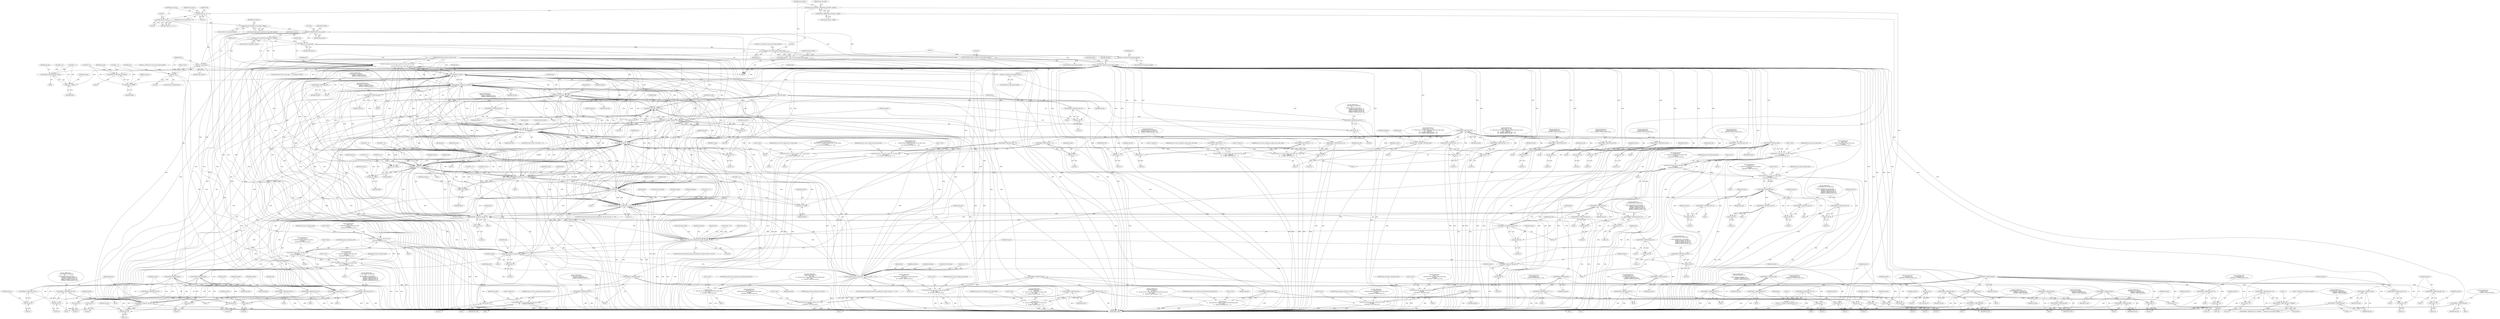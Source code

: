 digraph "1_tcpdump_d97e94223720684c6aa740ff219e0d19426c2220@pointer" {
"1000353" [label="(Call,ND_TCHECK2(*tptr, lmp_obj_len))"];
"1000257" [label="(Call,ND_TCHECK2(*tptr, sizeof(struct lmp_object_header)))"];
"1000353" [label="(Call,ND_TCHECK2(*tptr, lmp_obj_len))"];
"1000349" [label="(Call,lmp_obj_len-sizeof(struct lmp_object_header))"];
"1000331" [label="(Call,lmp_obj_len % 4)"];
"1000320" [label="(Call,lmp_obj_len < 4)"];
"1000267" [label="(Call,lmp_obj_len=EXTRACT_16BITS(lmp_obj_header->length))"];
"1000269" [label="(Call,EXTRACT_16BITS(lmp_obj_header->length))"];
"1001897" [label="(Call,lmp_obj_len-sizeof(struct lmp_object_header))"];
"1001890" [label="(Call,print_unknown_data(ndo,tptr+sizeof(struct lmp_object_header),\"\n\t    \",\n                               lmp_obj_len-sizeof(struct lmp_object_header)))"];
"1000420" [label="(Call,ipaddr_string(ndo, obj_tptr))"];
"1000423" [label="(Call,EXTRACT_32BITS(obj_tptr))"];
"1000444" [label="(Call,ip6addr_string(ndo, obj_tptr))"];
"1000447" [label="(Call,EXTRACT_32BITS(obj_tptr))"];
"1000553" [label="(Call,ipaddr_string(ndo, obj_tptr))"];
"1000556" [label="(Call,EXTRACT_32BITS(obj_tptr))"];
"1000661" [label="(Call,ipaddr_string(ndo, obj_tptr+4))"];
"1000672" [label="(Call,ipaddr_string(ndo, obj_tptr+8))"];
"1000709" [label="(Call,ip6addr_string(ndo, obj_tptr+4))"];
"1000720" [label="(Call,ip6addr_string(ndo, obj_tptr+20))"];
"1000812" [label="(Call,ipaddr_string(ndo, obj_tptr+4))"];
"1000823" [label="(Call,ipaddr_string(ndo, obj_tptr+8))"];
"1000833" [label="(Call,lmp_print_data_link_subobjs(ndo, obj_tptr, obj_tlen - 12, 12))"];
"1000871" [label="(Call,ip6addr_string(ndo, obj_tptr+4))"];
"1000882" [label="(Call,ip6addr_string(ndo, obj_tptr+20))"];
"1000892" [label="(Call,lmp_print_data_link_subobjs(ndo, obj_tptr, obj_tlen - 36, 36))"];
"1000949" [label="(Call,lmp_print_data_link_subobjs(ndo, obj_tptr, obj_tlen - 12, 12))"];
"1001161" [label="(Call,ipaddr_string(ndo, obj_tptr+offset))"];
"1001270" [label="(Call,ip6addr_string(ndo, obj_tptr+offset))"];
"1001496" [label="(Call,ipaddr_string(ndo, obj_tptr+offset))"];
"1001526" [label="(Call,ip6addr_string(ndo, obj_tptr+offset))"];
"1001794" [label="(Call,ipaddr_string(ndo, obj_tptr+12))"];
"1001874" [label="(Call,print_unknown_data(ndo,obj_tptr,\"\n\t    \",obj_tlen))"];
"1001901" [label="(Call,tptr+=lmp_obj_len)"];
"1000264" [label="(Call,(const struct lmp_object_header *)tptr)"];
"1000262" [label="(Call,lmp_obj_header = (const struct lmp_object_header *)tptr)"];
"1000341" [label="(Call,obj_tptr=tptr+sizeof(struct lmp_object_header))"];
"1000387" [label="(Call,EXTRACT_32BITS(obj_tptr))"];
"1000389" [label="(Call,EXTRACT_32BITS(obj_tptr))"];
"1000468" [label="(Call,EXTRACT_32BITS(obj_tptr))"];
"1000470" [label="(Call,EXTRACT_32BITS(obj_tptr))"];
"1000499" [label="(Call,EXTRACT_32BITS(obj_tptr))"];
"1000501" [label="(Call,EXTRACT_32BITS(obj_tptr))"];
"1000521" [label="(Call,EXTRACT_32BITS(obj_tptr))"];
"1000523" [label="(Call,EXTRACT_32BITS(obj_tptr))"];
"1000585" [label="(Call,EXTRACT_16BITS(obj_tptr))"];
"1000587" [label="(Call,EXTRACT_16BITS(obj_tptr+2))"];
"1000588" [label="(Call,obj_tptr+2)"];
"1000618" [label="(Call,EXTRACT_32BITS(obj_tptr))"];
"1000620" [label="(Call,EXTRACT_32BITS(obj_tptr+4))"];
"1000621" [label="(Call,obj_tptr+4)"];
"1000653" [label="(Call,EXTRACT_8BITS(obj_tptr))"];
"1000650" [label="(Call,bittok2str(lmp_obj_te_link_flag_values,\n\t\t\t\"none\",\n\t\t\tEXTRACT_8BITS(obj_tptr)))"];
"1000698" [label="(Call,bittok2str(lmp_obj_te_link_flag_values,\n\t\t\t\"none\",\n\t\t\tEXTRACT_8BITS(obj_tptr)))"];
"1000746" [label="(Call,bittok2str(lmp_obj_te_link_flag_values,\n\t\t\t\"none\",\n\t\t\tEXTRACT_8BITS(obj_tptr)))"];
"1000663" [label="(Call,obj_tptr+4)"];
"1000667" [label="(Call,EXTRACT_32BITS(obj_tptr+4))"];
"1000668" [label="(Call,obj_tptr+4)"];
"1000674" [label="(Call,obj_tptr+8)"];
"1000677" [label="(Call,EXTRACT_32BITS(obj_tptr+8))"];
"1000678" [label="(Call,obj_tptr+8)"];
"1000701" [label="(Call,EXTRACT_8BITS(obj_tptr))"];
"1000711" [label="(Call,obj_tptr+4)"];
"1000715" [label="(Call,EXTRACT_32BITS(obj_tptr+4))"];
"1000716" [label="(Call,obj_tptr+4)"];
"1000722" [label="(Call,obj_tptr+20)"];
"1000725" [label="(Call,EXTRACT_32BITS(obj_tptr+20))"];
"1000726" [label="(Call,obj_tptr+20)"];
"1000749" [label="(Call,EXTRACT_8BITS(obj_tptr))"];
"1000757" [label="(Call,EXTRACT_32BITS(obj_tptr+4))"];
"1000758" [label="(Call,obj_tptr+4)"];
"1000762" [label="(Call,EXTRACT_32BITS(obj_tptr+4))"];
"1000763" [label="(Call,obj_tptr+4)"];
"1000767" [label="(Call,EXTRACT_32BITS(obj_tptr+8))"];
"1000768" [label="(Call,obj_tptr+8)"];
"1000771" [label="(Call,EXTRACT_32BITS(obj_tptr+8))"];
"1000772" [label="(Call,obj_tptr+8)"];
"1000804" [label="(Call,EXTRACT_8BITS(obj_tptr))"];
"1000801" [label="(Call,bittok2str(lmp_obj_data_link_flag_values,\n\t\t\t\"none\",\n\t\t\tEXTRACT_8BITS(obj_tptr)))"];
"1000860" [label="(Call,bittok2str(lmp_obj_data_link_flag_values,\n\t\t\t\"none\",\n\t\t\tEXTRACT_8BITS(obj_tptr)))"];
"1000919" [label="(Call,bittok2str(lmp_obj_data_link_flag_values,\n\t\t\t\"none\",\n\t\t\tEXTRACT_8BITS(obj_tptr)))"];
"1000814" [label="(Call,obj_tptr+4)"];
"1000818" [label="(Call,EXTRACT_32BITS(obj_tptr+4))"];
"1000819" [label="(Call,obj_tptr+4)"];
"1000825" [label="(Call,obj_tptr+8)"];
"1000828" [label="(Call,EXTRACT_32BITS(obj_tptr+8))"];
"1000829" [label="(Call,obj_tptr+8)"];
"1000863" [label="(Call,EXTRACT_8BITS(obj_tptr))"];
"1000873" [label="(Call,obj_tptr+4)"];
"1000877" [label="(Call,EXTRACT_32BITS(obj_tptr+4))"];
"1000878" [label="(Call,obj_tptr+4)"];
"1000884" [label="(Call,obj_tptr+20)"];
"1000887" [label="(Call,EXTRACT_32BITS(obj_tptr+20))"];
"1000888" [label="(Call,obj_tptr+20)"];
"1000922" [label="(Call,EXTRACT_8BITS(obj_tptr))"];
"1000930" [label="(Call,EXTRACT_32BITS(obj_tptr+4))"];
"1000931" [label="(Call,obj_tptr+4)"];
"1000935" [label="(Call,EXTRACT_32BITS(obj_tptr+4))"];
"1000936" [label="(Call,obj_tptr+4)"];
"1000940" [label="(Call,EXTRACT_32BITS(obj_tptr+8))"];
"1000941" [label="(Call,obj_tptr+8)"];
"1000944" [label="(Call,EXTRACT_32BITS(obj_tptr+8))"];
"1000945" [label="(Call,obj_tptr+8)"];
"1000988" [label="(Call,EXTRACT_16BITS(obj_tptr))"];
"1000985" [label="(Call,bittok2str(lmp_obj_begin_verify_flag_values,\n\t\t\t\"none\",\n\t\t\tEXTRACT_16BITS(obj_tptr)))"];
"1000995" [label="(Call,EXTRACT_16BITS(obj_tptr+2))"];
"1000996" [label="(Call,obj_tptr+2)"];
"1001004" [label="(Call,EXTRACT_32BITS(obj_tptr+4))"];
"1001005" [label="(Call,obj_tptr+4)"];
"1001017" [label="(Call,obj_tptr+8)"];
"1001026" [label="(Call,EXTRACT_16BITS(obj_tptr+10))"];
"1001027" [label="(Call,obj_tptr+10)"];
"1001031" [label="(Call,EXTRACT_16BITS(obj_tptr+10))"];
"1001032" [label="(Call,obj_tptr+10)"];
"1001037" [label="(Call,EXTRACT_16BITS(obj_tptr+10))"];
"1001036" [label="(Call,EXTRACT_16BITS(obj_tptr+10)&8000)"];
"1001038" [label="(Call,obj_tptr+10)"];
"1001048" [label="(Call,EXTRACT_32BITS(obj_tptr+12))"];
"1001044" [label="(Call,bw.i = EXTRACT_32BITS(obj_tptr+12))"];
"1001049" [label="(Call,obj_tptr+12)"];
"1001069" [label="(Call,EXTRACT_32BITS(obj_tptr+16))"];
"1001070" [label="(Call,obj_tptr+16)"];
"1001100" [label="(Call,EXTRACT_16BITS(obj_tptr))"];
"1001102" [label="(Call,EXTRACT_16BITS(obj_tptr+2))"];
"1001103" [label="(Call,obj_tptr+2)"];
"1001132" [label="(Call,EXTRACT_32BITS(obj_tptr))"];
"1001163" [label="(Call,obj_tptr+offset)"];
"1001272" [label="(Call,obj_tptr+offset)"];
"1001379" [label="(Call,EXTRACT_32BITS(obj_tptr+offset))"];
"1001380" [label="(Call,obj_tptr+offset)"];
"1001498" [label="(Call,obj_tptr+offset)"];
"1001528" [label="(Call,obj_tptr+offset)"];
"1001556" [label="(Call,EXTRACT_32BITS(obj_tptr+offset))"];
"1001557" [label="(Call,obj_tptr+offset)"];
"1001596" [label="(Call,EXTRACT_32BITS(obj_tptr))"];
"1001593" [label="(Call,bittok2str(lmp_obj_begin_verify_error_values,\n\t\t\t\"none\",\n\t\t\tEXTRACT_32BITS(obj_tptr)))"];
"1001618" [label="(Call,EXTRACT_32BITS(obj_tptr))"];
"1001615" [label="(Call,bittok2str(lmp_obj_link_summary_error_values,\n\t\t\t\"none\",\n\t\t\tEXTRACT_32BITS(obj_tptr)))"];
"1001649" [label="(Call,EXTRACT_8BITS(obj_tptr))"];
"1001646" [label="(Call,bittok2str(lmp_obj_service_config_sp_flag_values,\n\t\t\t\t  \"none\",\n\t\t\t\t  EXTRACT_8BITS(obj_tptr)))"];
"1001656" [label="(Call,EXTRACT_8BITS(obj_tptr + 1))"];
"1001657" [label="(Call,obj_tptr + 1)"];
"1001674" [label="(Call,EXTRACT_8BITS(obj_tptr))"];
"1001672" [label="(Call,link_type = EXTRACT_8BITS(obj_tptr))"];
"1001682" [label="(Call,tok2str(lmp_sd_service_config_cpsa_link_type_values,\n\t\t\t       \"Unknown\", link_type))"];
"1001700" [label="(Call,EXTRACT_8BITS(obj_tptr + 1))"];
"1001697" [label="(Call,tok2str(lmp_sd_service_config_cpsa_signal_type_sdh_values,\n\t\t\t\t   \"Unknown\",\n\t\t\t\t   EXTRACT_8BITS(obj_tptr + 1)))"];
"1001701" [label="(Call,obj_tptr + 1)"];
"1001704" [label="(Call,EXTRACT_8BITS(obj_tptr + 1))"];
"1001705" [label="(Call,obj_tptr + 1)"];
"1001719" [label="(Call,EXTRACT_8BITS(obj_tptr + 1))"];
"1001716" [label="(Call,tok2str(lmp_sd_service_config_cpsa_signal_type_sonet_values,\n\t\t\t\t   \"Unknown\",\n\t\t\t\t   EXTRACT_8BITS(obj_tptr + 1)))"];
"1001720" [label="(Call,obj_tptr + 1)"];
"1001723" [label="(Call,EXTRACT_8BITS(obj_tptr + 1))"];
"1001724" [label="(Call,obj_tptr + 1)"];
"1001736" [label="(Call,EXTRACT_8BITS(obj_tptr + 2))"];
"1001733" [label="(Call,bittok2str(lmp_obj_service_config_cpsa_tp_flag_values,\n\t\t\t\t  \"none\",\n\t\t\t\t  EXTRACT_8BITS(obj_tptr + 2)))"];
"1001737" [label="(Call,obj_tptr + 2)"];
"1001748" [label="(Call,EXTRACT_8BITS(obj_tptr + 3))"];
"1001745" [label="(Call,bittok2str(lmp_obj_service_config_cpsa_cct_flag_values,\n\t\t\t\t  \"none\",\n\t\t\t\t  EXTRACT_8BITS(obj_tptr + 3)))"];
"1001749" [label="(Call,obj_tptr + 3)"];
"1001757" [label="(Call,EXTRACT_16BITS(obj_tptr+4))"];
"1001758" [label="(Call,obj_tptr+4)"];
"1001766" [label="(Call,EXTRACT_16BITS(obj_tptr+6))"];
"1001767" [label="(Call,obj_tptr+6)"];
"1001775" [label="(Call,EXTRACT_16BITS(obj_tptr+8))"];
"1001776" [label="(Call,obj_tptr+8)"];
"1001784" [label="(Call,EXTRACT_16BITS(obj_tptr+10))"];
"1001785" [label="(Call,obj_tptr+10)"];
"1001796" [label="(Call,obj_tptr+12)"];
"1001799" [label="(Call,EXTRACT_32BITS(obj_tptr+12))"];
"1001800" [label="(Call,obj_tptr+12)"];
"1001823" [label="(Call,EXTRACT_32BITS(obj_tptr))"];
"1001820" [label="(Call,bittok2str(\n\t\t\t   lmp_obj_service_config_nsa_transparency_flag_values,\n\t\t\t   \"none\",\n\t\t\t   EXTRACT_32BITS(obj_tptr)))"];
"1001833" [label="(Call,EXTRACT_8BITS(obj_tptr + 7))"];
"1001830" [label="(Call,bittok2str(\n\t\t\t   lmp_obj_service_config_nsa_tcm_flag_values,\n\t\t\t   \"none\",\n\t\t\t   EXTRACT_8BITS(obj_tptr + 7)))"];
"1001834" [label="(Call,obj_tptr + 7)"];
"1001857" [label="(Call,EXTRACT_8BITS(obj_tptr + 3))"];
"1001854" [label="(Call,bittok2str(\n\t\t\t   lmp_obj_service_config_nsa_network_diversity_flag_values,\n\t\t\t   \"none\",\n\t\t\t   EXTRACT_8BITS(obj_tptr + 3)))"];
"1001858" [label="(Call,obj_tptr + 3)"];
"1000343" [label="(Call,tptr+sizeof(struct lmp_object_header))"];
"1001892" [label="(Call,tptr+sizeof(struct lmp_object_header))"];
"1001904" [label="(Call,tlen-=lmp_obj_len)"];
"1000253" [label="(Call,tlen>0)"];
"1000919" [label="(Call,bittok2str(lmp_obj_data_link_flag_values,\n\t\t\t\"none\",\n\t\t\tEXTRACT_8BITS(obj_tptr)))"];
"1000711" [label="(Call,obj_tptr+4)"];
"1000990" [label="(Call,ND_PRINT((ndo, \"\n\t    Verify Interval: %u\",\n\t\t\tEXTRACT_16BITS(obj_tptr+2))))"];
"1000445" [label="(Identifier,ndo)"];
"1001700" [label="(Call,EXTRACT_8BITS(obj_tptr + 1))"];
"1001006" [label="(Identifier,obj_tptr)"];
"1000862" [label="(Literal,\"none\")"];
"1000258" [label="(Call,*tptr)"];
"1001766" [label="(Call,EXTRACT_16BITS(obj_tptr+6))"];
"1000257" [label="(Call,ND_TCHECK2(*tptr, sizeof(struct lmp_object_header)))"];
"1001784" [label="(Call,EXTRACT_16BITS(obj_tptr+10))"];
"1000422" [label="(Identifier,obj_tptr)"];
"1001130" [label="(Block,)"];
"1001647" [label="(Identifier,lmp_obj_service_config_sp_flag_values)"];
"1001775" [label="(Call,EXTRACT_16BITS(obj_tptr+8))"];
"1001733" [label="(Call,bittok2str(lmp_obj_service_config_cpsa_tp_flag_values,\n\t\t\t\t  \"none\",\n\t\t\t\t  EXTRACT_8BITS(obj_tptr + 2)))"];
"1001380" [label="(Call,obj_tptr+offset)"];
"1001040" [label="(Literal,10)"];
"1000858" [label="(Block,)"];
"1001722" [label="(Literal,1)"];
"1000724" [label="(Literal,20)"];
"1000470" [label="(Call,EXTRACT_32BITS(obj_tptr))"];
"1001820" [label="(Call,bittok2str(\n\t\t\t   lmp_obj_service_config_nsa_transparency_flag_values,\n\t\t\t   \"none\",\n\t\t\t   EXTRACT_32BITS(obj_tptr)))"];
"1000818" [label="(Call,EXTRACT_32BITS(obj_tptr+4))"];
"1001002" [label="(Block,)"];
"1000873" [label="(Call,obj_tptr+4)"];
"1000985" [label="(Call,bittok2str(lmp_obj_begin_verify_flag_values,\n\t\t\t\"none\",\n\t\t\tEXTRACT_16BITS(obj_tptr)))"];
"1000887" [label="(Call,EXTRACT_32BITS(obj_tptr+20))"];
"1001133" [label="(Identifier,obj_tptr)"];
"1001782" [label="(Block,)"];
"1001907" [label="(Return,return;)"];
"1000321" [label="(Identifier,lmp_obj_len)"];
"1000923" [label="(Identifier,obj_tptr)"];
"1001381" [label="(Identifier,obj_tptr)"];
"1001825" [label="(Call,ND_PRINT((ndo, \"\n\t TCM Monitoring Flags: %s\",\n\t\t       bittok2str(\n\t\t\t   lmp_obj_service_config_nsa_tcm_flag_values,\n\t\t\t   \"none\",\n\t\t\t   EXTRACT_8BITS(obj_tptr + 7)))))"];
"1000446" [label="(Identifier,obj_tptr)"];
"1000331" [label="(Call,lmp_obj_len % 4)"];
"1000769" [label="(Identifier,obj_tptr)"];
"1001672" [label="(Call,link_type = EXTRACT_8BITS(obj_tptr))"];
"1000816" [label="(Literal,4)"];
"1001776" [label="(Call,obj_tptr+8)"];
"1000917" [label="(Block,)"];
"1000805" [label="(Identifier,obj_tptr)"];
"1000872" [label="(Identifier,ndo)"];
"1000836" [label="(Call,obj_tlen - 12)"];
"1000423" [label="(Call,EXTRACT_32BITS(obj_tptr))"];
"1001892" [label="(Call,tptr+sizeof(struct lmp_object_header))"];
"1001905" [label="(Identifier,tlen)"];
"1001018" [label="(Identifier,obj_tptr)"];
"1001823" [label="(Call,EXTRACT_32BITS(obj_tptr))"];
"1001721" [label="(Identifier,obj_tptr)"];
"1000889" [label="(Identifier,obj_tptr)"];
"1000703" [label="(Call,ND_PRINT((ndo, \"\n\t    Local Link-ID: %s (0x%08x)\"\n\t\t       \"\n\t    Remote Link-ID: %s (0x%08x)\",\n                       ip6addr_string(ndo, obj_tptr+4),\n                       EXTRACT_32BITS(obj_tptr+4),\n                       ip6addr_string(ndo, obj_tptr+20),\n                       EXTRACT_32BITS(obj_tptr+20))))"];
"1001684" [label="(Literal,\"Unknown\")"];
"1000521" [label="(Call,EXTRACT_32BITS(obj_tptr))"];
"1000941" [label="(Call,obj_tptr+8)"];
"1001646" [label="(Call,bittok2str(lmp_obj_service_config_sp_flag_values,\n\t\t\t\t  \"none\",\n\t\t\t\t  EXTRACT_8BITS(obj_tptr)))"];
"1001028" [label="(Identifier,obj_tptr)"];
"1001525" [label="(Block,)"];
"1000870" [label="(Block,)"];
"1000330" [label="(Call,(lmp_obj_len % 4) != 0)"];
"1000586" [label="(Identifier,obj_tptr)"];
"1000938" [label="(Literal,4)"];
"1000710" [label="(Identifier,ndo)"];
"1000749" [label="(Call,EXTRACT_8BITS(obj_tptr))"];
"1000767" [label="(Call,EXTRACT_32BITS(obj_tptr+8))"];
"1001770" [label="(Call,ND_PRINT((ndo, \"\n\t Minimum NVC:%u\",\n\t\t       EXTRACT_16BITS(obj_tptr+8))))"];
"1000553" [label="(Call,ipaddr_string(ndo, obj_tptr))"];
"1000111" [label="(MethodParameterIn,netdissect_options *ndo)"];
"1000880" [label="(Literal,4)"];
"1000875" [label="(Literal,4)"];
"1001499" [label="(Identifier,obj_tptr)"];
"1001382" [label="(Identifier,offset)"];
"1001026" [label="(Call,EXTRACT_16BITS(obj_tptr+10))"];
"1001718" [label="(Literal,\"Unknown\")"];
"1001704" [label="(Call,EXTRACT_8BITS(obj_tptr + 1))"];
"1001735" [label="(Literal,\"none\")"];
"1000655" [label="(Call,ND_PRINT((ndo, \"\n\t    Local Link-ID: %s (0x%08x)\"\n\t\t       \"\n\t    Remote Link-ID: %s (0x%08x)\",\n                       ipaddr_string(ndo, obj_tptr+4),\n                       EXTRACT_32BITS(obj_tptr+4),\n                       ipaddr_string(ndo, obj_tptr+8),\n                       EXTRACT_32BITS(obj_tptr+8))))"];
"1001048" [label="(Call,EXTRACT_32BITS(obj_tptr+12))"];
"1000253" [label="(Call,tlen>0)"];
"1001750" [label="(Identifier,obj_tptr)"];
"1000932" [label="(Identifier,obj_tptr)"];
"1001726" [label="(Literal,1)"];
"1000420" [label="(Call,ipaddr_string(ndo, obj_tptr))"];
"1000815" [label="(Identifier,obj_tptr)"];
"1001540" [label="(Call,offset = 0)"];
"1000997" [label="(Identifier,obj_tptr)"];
"1000662" [label="(Identifier,ndo)"];
"1000259" [label="(Identifier,tptr)"];
"1001904" [label="(Call,tlen-=lmp_obj_len)"];
"1000262" [label="(Call,lmp_obj_header = (const struct lmp_object_header *)tptr)"];
"1001042" [label="(Literal,\" (Payload test messages capable)\")"];
"1000680" [label="(Literal,8)"];
"1000756" [label="(Block,)"];
"1001852" [label="(Block,)"];
"1000388" [label="(Identifier,obj_tptr)"];
"1001034" [label="(Literal,10)"];
"1000332" [label="(Identifier,lmp_obj_len)"];
"1001786" [label="(Identifier,obj_tptr)"];
"1000727" [label="(Identifier,obj_tptr)"];
"1001032" [label="(Call,obj_tptr+10)"];
"1001767" [label="(Call,obj_tptr+6)"];
"1001641" [label="(Call,ND_PRINT((ndo, \"\n\t Flags: %s\",\n\t\t       bittok2str(lmp_obj_service_config_sp_flag_values,\n\t\t\t\t  \"none\",\n\t\t\t\t  EXTRACT_8BITS(obj_tptr)))))"];
"1001849" [label="(Call,ND_PRINT((ndo, \"\n\t Diversity: Flags: %s\",\n\t\t       bittok2str(\n\t\t\t   lmp_obj_service_config_nsa_network_diversity_flag_values,\n\t\t\t   \"none\",\n\t\t\t   EXTRACT_8BITS(obj_tptr + 3)))))"];
"1001835" [label="(Identifier,obj_tptr)"];
"1000751" [label="(Call,ND_PRINT((ndo, \"\n\t    Local Link-ID: %u (0x%08x)\"\n\t\t       \"\n\t    Remote Link-ID: %u (0x%08x)\",\n                       EXTRACT_32BITS(obj_tptr+4),\n                       EXTRACT_32BITS(obj_tptr+4),\n                       EXTRACT_32BITS(obj_tptr+8),\n                       EXTRACT_32BITS(obj_tptr+8))))"];
"1001505" [label="(Call,offset+=4)"];
"1001269" [label="(Block,)"];
"1001878" [label="(Identifier,obj_tlen)"];
"1000824" [label="(Identifier,ndo)"];
"1000935" [label="(Call,EXTRACT_32BITS(obj_tptr+4))"];
"1000419" [label="(Block,)"];
"1000951" [label="(Identifier,obj_tptr)"];
"1001039" [label="(Identifier,obj_tptr)"];
"1000986" [label="(Identifier,lmp_obj_begin_verify_flag_values)"];
"1000676" [label="(Literal,8)"];
"1000723" [label="(Identifier,obj_tptr)"];
"1000831" [label="(Literal,8)"];
"1000746" [label="(Call,bittok2str(lmp_obj_te_link_flag_values,\n\t\t\t\"none\",\n\t\t\tEXTRACT_8BITS(obj_tptr)))"];
"1001030" [label="(Block,)"];
"1000469" [label="(Identifier,obj_tptr)"];
"1000333" [label="(Literal,4)"];
"1001273" [label="(Identifier,obj_tptr)"];
"1000668" [label="(Call,obj_tptr+4)"];
"1001527" [label="(Identifier,ndo)"];
"1001044" [label="(Call,bw.i = EXTRACT_32BITS(obj_tptr+12))"];
"1000720" [label="(Call,ip6addr_string(ndo, obj_tptr+20))"];
"1000326" [label="(Identifier,ndo)"];
"1000714" [label="(Block,)"];
"1000467" [label="(Block,)"];
"1000717" [label="(Identifier,obj_tptr)"];
"1001746" [label="(Identifier,lmp_obj_service_config_cpsa_cct_flag_values)"];
"1000270" [label="(Call,lmp_obj_header->length)"];
"1000381" [label="(Call,ND_PRINT((ndo, \"\n\t    Control Channel ID: %u (0x%08x)\",\n                       EXTRACT_32BITS(obj_tptr),\n                       EXTRACT_32BITS(obj_tptr))))"];
"1000877" [label="(Call,EXTRACT_32BITS(obj_tptr+4))"];
"1001855" [label="(Identifier,lmp_obj_service_config_nsa_network_diversity_flag_values)"];
"1001094" [label="(Call,ND_PRINT((ndo, \"\n\t    Verify Dead Interval: %u\"\n                       \"\n\t    Verify Transport Response: %u\",\n                       EXTRACT_16BITS(obj_tptr),\n                       EXTRACT_16BITS(obj_tptr+2))))"];
"1001597" [label="(Identifier,obj_tptr)"];
"1000468" [label="(Call,EXTRACT_32BITS(obj_tptr))"];
"1000855" [label="(Call,ND_PRINT((ndo, \"\n\t    Flags: [%s]\",\n\t\t    bittok2str(lmp_obj_data_link_flag_values,\n\t\t\t\"none\",\n\t\t\tEXTRACT_8BITS(obj_tptr)))))"];
"1001025" [label="(Block,)"];
"1000390" [label="(Identifier,obj_tptr)"];
"1000861" [label="(Identifier,lmp_obj_data_link_flag_values)"];
"1001069" [label="(Call,EXTRACT_32BITS(obj_tptr+16))"];
"1001644" [label="(Block,)"];
"1001745" [label="(Call,bittok2str(lmp_obj_service_config_cpsa_cct_flag_values,\n\t\t\t\t  \"none\",\n\t\t\t\t  EXTRACT_8BITS(obj_tptr + 3)))"];
"1001161" [label="(Call,ipaddr_string(ndo, obj_tptr+offset))"];
"1001705" [label="(Call,obj_tptr + 1)"];
"1000814" [label="(Call,obj_tptr+4)"];
"1001659" [label="(Literal,1)"];
"1000587" [label="(Call,EXTRACT_16BITS(obj_tptr+2))"];
"1001019" [label="(Literal,8)"];
"1000946" [label="(Identifier,obj_tptr)"];
"1000801" [label="(Call,bittok2str(lmp_obj_data_link_flag_values,\n\t\t\t\"none\",\n\t\t\tEXTRACT_8BITS(obj_tptr)))"];
"1001102" [label="(Call,EXTRACT_16BITS(obj_tptr+2))"];
"1001719" [label="(Call,EXTRACT_8BITS(obj_tptr + 1))"];
"1001876" [label="(Identifier,obj_tptr)"];
"1001037" [label="(Call,EXTRACT_16BITS(obj_tptr+10))"];
"1000834" [label="(Identifier,ndo)"];
"1000983" [label="(Block,)"];
"1001629" [label="(Block,)"];
"1001854" [label="(Call,bittok2str(\n\t\t\t   lmp_obj_service_config_nsa_network_diversity_flag_values,\n\t\t\t   \"none\",\n\t\t\t   EXTRACT_8BITS(obj_tptr + 3)))"];
"1000758" [label="(Call,obj_tptr+4)"];
"1000319" [label="(ControlStructure,if (lmp_obj_len < 4))"];
"1001379" [label="(Call,EXTRACT_32BITS(obj_tptr+offset))"];
"1001535" [label="(Call,offset+=16)"];
"1001890" [label="(Call,print_unknown_data(ndo,tptr+sizeof(struct lmp_object_header),\"\n\t    \",\n                               lmp_obj_len-sizeof(struct lmp_object_header)))"];
"1000252" [label="(ControlStructure,while(tlen>0))"];
"1000256" [label="(Block,)"];
"1001751" [label="(Literal,3)"];
"1001105" [label="(Literal,2)"];
"1001794" [label="(Call,ipaddr_string(ndo, obj_tptr+12))"];
"1000653" [label="(Call,EXTRACT_8BITS(obj_tptr))"];
"1001529" [label="(Identifier,obj_tptr)"];
"1000443" [label="(Block,)"];
"1001654" [label="(Block,)"];
"1000672" [label="(Call,ipaddr_string(ndo, obj_tptr+8))"];
"1001757" [label="(Call,EXTRACT_16BITS(obj_tptr+4))"];
"1000955" [label="(Literal,12)"];
"1001868" [label="(ControlStructure,if (ndo->ndo_vflag <= 1))"];
"1001858" [label="(Call,obj_tptr + 3)"];
"1001051" [label="(Literal,12)"];
"1000725" [label="(Call,EXTRACT_32BITS(obj_tptr+20))"];
"1001800" [label="(Call,obj_tptr+12)"];
"1001683" [label="(Identifier,lmp_sd_service_config_cpsa_link_type_values)"];
"1000438" [label="(Call,ND_PRINT((ndo, \"\n\t    IPv6 Link ID: %s (0x%08x)\",\n                       ip6addr_string(ndo, obj_tptr),\n                       EXTRACT_32BITS(obj_tptr))))"];
"1000547" [label="(Call,ND_PRINT((ndo, \"\n\t    Node ID: %s (0x%08x)\",\n                       ipaddr_string(ndo, obj_tptr),\n                       EXTRACT_32BITS(obj_tptr))))"];
"1001815" [label="(Call,ND_PRINT((ndo, \"\n\t Transparency Flags: %s\",\n\t\t       bittok2str(\n\t\t\t   lmp_obj_service_config_nsa_transparency_flag_values,\n\t\t\t   \"none\",\n\t\t\t   EXTRACT_32BITS(obj_tptr)))))"];
"1000802" [label="(Identifier,lmp_obj_data_link_flag_values)"];
"1001716" [label="(Call,tok2str(lmp_sd_service_config_cpsa_signal_type_sonet_values,\n\t\t\t\t   \"Unknown\",\n\t\t\t\t   EXTRACT_8BITS(obj_tptr + 1)))"];
"1000351" [label="(Call,sizeof(struct lmp_object_header))"];
"1000835" [label="(Identifier,obj_tptr)"];
"1000914" [label="(Call,ND_PRINT((ndo, \"\n\t    Flags: [%s]\",\n\t\t    bittok2str(lmp_obj_data_link_flag_values,\n\t\t\t\"none\",\n\t\t\tEXTRACT_8BITS(obj_tptr)))))"];
"1001896" [label="(Literal,\"\n\t    \")"];
"1001556" [label="(Call,EXTRACT_32BITS(obj_tptr+offset))"];
"1001897" [label="(Call,lmp_obj_len-sizeof(struct lmp_object_header))"];
"1000771" [label="(Call,EXTRACT_32BITS(obj_tptr+8))"];
"1001796" [label="(Call,obj_tptr+12)"];
"1001526" [label="(Call,ip6addr_string(ndo, obj_tptr+offset))"];
"1000804" [label="(Call,EXTRACT_8BITS(obj_tptr))"];
"1001163" [label="(Call,obj_tptr+offset)"];
"1001358" [label="(Call,offset+=20)"];
"1000448" [label="(Identifier,obj_tptr)"];
"1001648" [label="(Literal,\"none\")"];
"1001385" [label="(Identifier,obj_tptr)"];
"1000949" [label="(Call,lmp_print_data_link_subobjs(ndo, obj_tptr, obj_tlen - 12, 12))"];
"1000902" [label="(ControlStructure,break;)"];
"1000939" [label="(Block,)"];
"1000744" [label="(Block,)"];
"1001270" [label="(Call,ip6addr_string(ndo, obj_tptr+offset))"];
"1000841" [label="(Identifier,hexdump)"];
"1001249" [label="(Call,offset+=8)"];
"1000931" [label="(Call,obj_tptr+4)"];
"1001740" [label="(Call,ND_PRINT((ndo, \"\n\t Contiguous Concatenation Types: %s\",\n\t\t       bittok2str(lmp_obj_service_config_cpsa_cct_flag_values,\n\t\t\t\t  \"none\",\n\t\t\t\t  EXTRACT_8BITS(obj_tptr + 3)))))"];
"1001795" [label="(Identifier,ndo)"];
"1001793" [label="(Block,)"];
"1000269" [label="(Call,EXTRACT_16BITS(lmp_obj_header->length))"];
"1001041" [label="(Literal,8000)"];
"1000993" [label="(Block,)"];
"1000757" [label="(Call,EXTRACT_32BITS(obj_tptr+4))"];
"1000268" [label="(Identifier,lmp_obj_len)"];
"1001857" [label="(Call,EXTRACT_8BITS(obj_tptr + 3))"];
"1000274" [label="(Identifier,lmp_obj_ctype)"];
"1000524" [label="(Identifier,obj_tptr)"];
"1001731" [label="(Block,)"];
"1000663" [label="(Call,obj_tptr+4)"];
"1001027" [label="(Call,obj_tptr+10)"];
"1000886" [label="(Literal,20)"];
"1001764" [label="(Block,)"];
"1000342" [label="(Identifier,obj_tptr)"];
"1000881" [label="(Block,)"];
"1001880" [label="(ControlStructure,if (ndo->ndo_vflag > 1 || hexdump==TRUE))"];
"1000750" [label="(Identifier,obj_tptr)"];
"1000500" [label="(Identifier,obj_tptr)"];
"1001593" [label="(Call,bittok2str(lmp_obj_begin_verify_error_values,\n\t\t\t\"none\",\n\t\t\tEXTRACT_32BITS(obj_tptr)))"];
"1001785" [label="(Call,obj_tptr+10)"];
"1001777" [label="(Identifier,obj_tptr)"];
"1000552" [label="(Block,)"];
"1000424" [label="(Identifier,obj_tptr)"];
"1000900" [label="(Identifier,hexdump)"];
"1001779" [label="(Call,ND_PRINT((ndo, \"\n\t Maximum NVC:%u\",\n\t\t       EXTRACT_16BITS(obj_tptr+10))))"];
"1000660" [label="(Block,)"];
"1000502" [label="(Identifier,obj_tptr)"];
"1000871" [label="(Call,ip6addr_string(ndo, obj_tptr+4))"];
"1000353" [label="(Call,ND_TCHECK2(*tptr, lmp_obj_len))"];
"1001699" [label="(Literal,\"Unknown\")"];
"1001831" [label="(Identifier,lmp_obj_service_config_nsa_tcm_flag_values)"];
"1000556" [label="(Call,EXTRACT_32BITS(obj_tptr))"];
"1000764" [label="(Identifier,obj_tptr)"];
"1000322" [label="(Literal,4)"];
"1001707" [label="(Literal,1)"];
"1001043" [label="(Literal,\"\")"];
"1000921" [label="(Literal,\"none\")"];
"1000350" [label="(Identifier,lmp_obj_len)"];
"1001496" [label="(Call,ipaddr_string(ndo, obj_tptr+offset))"];
"1000957" [label="(Identifier,hexdump)"];
"1000645" [label="(Call,ND_PRINT((ndo, \"\n\t    Flags: [%s]\",\n\t\t    bittok2str(lmp_obj_te_link_flag_values,\n\t\t\t\"none\",\n\t\t\tEXTRACT_8BITS(obj_tptr)))))"];
"1001596" [label="(Call,EXTRACT_32BITS(obj_tptr))"];
"1000654" [label="(Identifier,obj_tptr)"];
"1001901" [label="(Call,tptr+=lmp_obj_len)"];
"1001736" [label="(Call,EXTRACT_8BITS(obj_tptr + 2))"];
"1001768" [label="(Identifier,obj_tptr)"];
"1001724" [label="(Call,obj_tptr + 1)"];
"1001503" [label="(Identifier,obj_tptr)"];
"1001739" [label="(Literal,2)"];
"1001564" [label="(Call,offset+=4)"];
"1001747" [label="(Literal,\"none\")"];
"1000796" [label="(Call,ND_PRINT((ndo, \"\n\t    Flags: [%s]\",\n\t\t    bittok2str(lmp_obj_data_link_flag_values,\n\t\t\t\"none\",\n\t\t\tEXTRACT_8BITS(obj_tptr)))))"];
"1000943" [label="(Literal,8)"];
"1000349" [label="(Call,lmp_obj_len-sizeof(struct lmp_object_header))"];
"1000462" [label="(Call,ND_PRINT((ndo, \"\n\t    Link ID: %u (0x%08x)\",\n                       EXTRACT_32BITS(obj_tptr),\n                       EXTRACT_32BITS(obj_tptr))))"];
"1000741" [label="(Call,ND_PRINT((ndo, \"\n\t    Flags: [%s]\",\n\t\t    bittok2str(lmp_obj_te_link_flag_values,\n\t\t\t\"none\",\n\t\t\tEXTRACT_8BITS(obj_tptr)))))"];
"1001616" [label="(Identifier,lmp_obj_link_summary_error_values)"];
"1001760" [label="(Literal,4)"];
"1000827" [label="(Literal,8)"];
"1000386" [label="(Block,)"];
"1001610" [label="(Call,ND_PRINT((ndo, \"\n\t    Error Code: %s\",\n\t\tbittok2str(lmp_obj_link_summary_error_values,\n\t\t\t\"none\",\n\t\t\tEXTRACT_32BITS(obj_tptr)))))"];
"1000661" [label="(Call,ipaddr_string(ndo, obj_tptr+4))"];
"1000498" [label="(Block,)"];
"1000696" [label="(Block,)"];
"1001498" [label="(Call,obj_tptr+offset)"];
"1001673" [label="(Identifier,link_type)"];
"1000817" [label="(Block,)"];
"1001064" [label="(Call,ND_PRINT((ndo, \"\n\t    Wavelength: %u\",\n\t\t\tEXTRACT_32BITS(obj_tptr+16))))"];
"1000747" [label="(Identifier,lmp_obj_te_link_flag_values)"];
"1001274" [label="(Identifier,offset)"];
"1001480" [label="(Call,offset = 0)"];
"1000664" [label="(Identifier,obj_tptr)"];
"1001787" [label="(Literal,10)"];
"1001101" [label="(Identifier,obj_tptr)"];
"1000952" [label="(Call,obj_tlen - 12)"];
"1000344" [label="(Identifier,tptr)"];
"1000843" [label="(ControlStructure,break;)"];
"1000950" [label="(Identifier,ndo)"];
"1001755" [label="(Block,)"];
"1001894" [label="(Call,sizeof(struct lmp_object_header))"];
"1001099" [label="(Block,)"];
"1000585" [label="(Call,EXTRACT_16BITS(obj_tptr))"];
"1000893" [label="(Identifier,ndo)"];
"1000447" [label="(Call,EXTRACT_32BITS(obj_tptr))"];
"1001773" [label="(Block,)"];
"1001891" [label="(Identifier,ndo)"];
"1000709" [label="(Call,ip6addr_string(ndo, obj_tptr+4))"];
"1001702" [label="(Identifier,obj_tptr)"];
"1000924" [label="(Call,ND_PRINT((ndo, \"\n\t    Local Interface ID: %u (0x%08x)\"\n                       \"\n\t    Remote Interface ID: %u (0x%08x)\",\n                       EXTRACT_32BITS(obj_tptr+4),\n                       EXTRACT_32BITS(obj_tptr+4),\n                        EXTRACT_32BITS(obj_tptr+8),\n                        EXTRACT_32BITS(obj_tptr+8))))"];
"1001615" [label="(Call,bittok2str(lmp_obj_link_summary_error_values,\n\t\t\t\"none\",\n\t\t\tEXTRACT_32BITS(obj_tptr)))"];
"1001696" [label="(Block,)"];
"1001678" [label="(Identifier,ndo)"];
"1001743" [label="(Block,)"];
"1001856" [label="(Literal,\"none\")"];
"1000799" [label="(Block,)"];
"1001761" [label="(Call,ND_PRINT((ndo, \"\n\t Maximum NCC: %u\",\n\t\t       EXTRACT_16BITS(obj_tptr+6))))"];
"1001828" [label="(Block,)"];
"1000248" [label="(Call,tlen-=sizeof(const struct lmp_common_header))"];
"1000719" [label="(Block,)"];
"1000712" [label="(Identifier,obj_tptr)"];
"1001651" [label="(Call,ND_PRINT((ndo, \"\n\t  UNI Version: %u\",\n\t\t       EXTRACT_8BITS(obj_tptr + 1))))"];
"1001559" [label="(Identifier,offset)"];
"1000833" [label="(Call,lmp_print_data_link_subobjs(ndo, obj_tptr, obj_tlen - 12, 12))"];
"1001049" [label="(Call,obj_tptr+12)"];
"1000588" [label="(Call,obj_tptr+2)"];
"1000959" [label="(ControlStructure,break;)"];
"1001769" [label="(Literal,6)"];
"1000619" [label="(Identifier,obj_tptr)"];
"1000702" [label="(Identifier,obj_tptr)"];
"1000343" [label="(Call,tptr+sizeof(struct lmp_object_header))"];
"1000260" [label="(Call,sizeof(struct lmp_object_header))"];
"1001720" [label="(Call,obj_tptr + 1)"];
"1001588" [label="(Call,ND_PRINT((ndo, \"\n\t    Error Code: %s\",\n\t\tbittok2str(lmp_obj_begin_verify_error_values,\n\t\t\t\"none\",\n\t\t\tEXTRACT_32BITS(obj_tptr)))))"];
"1000748" [label="(Literal,\"none\")"];
"1001717" [label="(Identifier,lmp_sd_service_config_cpsa_signal_type_sonet_values)"];
"1000648" [label="(Block,)"];
"1001703" [label="(Literal,1)"];
"1000721" [label="(Identifier,ndo)"];
"1000891" [label="(ControlStructure,if (lmp_print_data_link_subobjs(ndo, obj_tptr, obj_tlen - 36, 36)))"];
"1000345" [label="(Call,sizeof(struct lmp_object_header))"];
"1001100" [label="(Call,EXTRACT_16BITS(obj_tptr))"];
"1000763" [label="(Call,obj_tptr+4)"];
"1000936" [label="(Call,obj_tptr+4)"];
"1000813" [label="(Identifier,ndo)"];
"1000998" [label="(Literal,2)"];
"1001818" [label="(Block,)"];
"1001007" [label="(Literal,4)"];
"1001832" [label="(Literal,\"none\")"];
"1000761" [label="(Block,)"];
"1000934" [label="(Block,)"];
"1001004" [label="(Call,EXTRACT_32BITS(obj_tptr+4))"];
"1001050" [label="(Identifier,obj_tptr)"];
"1001877" [label="(Literal,\"\n\t    \")"];
"1001067" [label="(Block,)"];
"1000995" [label="(Call,EXTRACT_16BITS(obj_tptr+2))"];
"1001657" [label="(Call,obj_tptr + 1)"];
"1001822" [label="(Literal,\"none\")"];
"1001045" [label="(Call,bw.i)"];
"1000354" [label="(Call,*tptr)"];
"1001254" [label="(Call,offset = 0)"];
"1001697" [label="(Call,tok2str(lmp_sd_service_config_cpsa_signal_type_sdh_values,\n\t\t\t\t   \"Unknown\",\n\t\t\t\t   EXTRACT_8BITS(obj_tptr + 1)))"];
"1001913" [label="(MethodReturn,RET)"];
"1001903" [label="(Identifier,lmp_obj_len)"];
"1000621" [label="(Call,obj_tptr+4)"];
"1000888" [label="(Call,obj_tptr+20)"];
"1001682" [label="(Call,tok2str(lmp_sd_service_config_cpsa_link_type_values,\n\t\t\t       \"Unknown\", link_type))"];
"1000421" [label="(Identifier,ndo)"];
"1000699" [label="(Identifier,lmp_obj_te_link_flag_values)"];
"1001788" [label="(Call,ND_PRINT((ndo, \"\n\t    Local Interface ID: %s (0x%08x)\",\n\t\t       ipaddr_string(ndo, obj_tptr+12),\n\t\t       EXTRACT_32BITS(obj_tptr+12))))"];
"1000999" [label="(Call,ND_PRINT((ndo, \"\n\t    Data links: %u\",\n\t\t\tEXTRACT_32BITS(obj_tptr+4))))"];
"1000623" [label="(Literal,4)"];
"1001617" [label="(Literal,\"none\")"];
"1000864" [label="(Identifier,obj_tptr)"];
"1000713" [label="(Literal,4)"];
"1000347" [label="(Call,obj_tlen=lmp_obj_len-sizeof(struct lmp_object_header))"];
"1001752" [label="(Call,ND_PRINT((ndo, \"\n\t Minimum NCC: %u\",\n\t\t       EXTRACT_16BITS(obj_tptr+4))))"];
"1000358" [label="(Identifier,hexdump)"];
"1000768" [label="(Call,obj_tptr+8)"];
"1000774" [label="(Literal,8)"];
"1001898" [label="(Identifier,lmp_obj_len)"];
"1000865" [label="(Call,ND_PRINT((ndo, \"\n\t    Local Interface ID: %s (0x%08x)\"\n                       \"\n\t    Remote Interface ID: %s (0x%08x)\",\n                       ip6addr_string(ndo, obj_tptr+4),\n                       EXTRACT_32BITS(obj_tptr+4),\n                        ip6addr_string(ndo, obj_tptr+20),\n                        EXTRACT_32BITS(obj_tptr+20))))"];
"1001738" [label="(Identifier,obj_tptr)"];
"1000515" [label="(Call,ND_PRINT((ndo, \"\n\t    Message ID Ack: %u (0x%08x)\",\n                       EXTRACT_32BITS(obj_tptr),\n                       EXTRACT_32BITS(obj_tptr))))"];
"1001164" [label="(Identifier,obj_tptr)"];
"1000254" [label="(Identifier,tlen)"];
"1000667" [label="(Call,EXTRACT_32BITS(obj_tptr+4))"];
"1000674" [label="(Call,obj_tptr+8)"];
"1000989" [label="(Identifier,obj_tptr)"];
"1001821" [label="(Identifier,lmp_obj_service_config_nsa_transparency_flag_values)"];
"1000693" [label="(Call,ND_PRINT((ndo, \"\n\t    Flags: [%s]\",\n\t\t    bittok2str(lmp_obj_te_link_flag_values,\n\t\t\t\"none\",\n\t\t\tEXTRACT_8BITS(obj_tptr)))))"];
"1001555" [label="(Block,)"];
"1001562" [label="(Identifier,obj_tptr)"];
"1001734" [label="(Identifier,lmp_obj_service_config_cpsa_tp_flag_values)"];
"1000968" [label="(Block,)"];
"1001802" [label="(Literal,12)"];
"1000701" [label="(Call,EXTRACT_8BITS(obj_tptr))"];
"1000698" [label="(Call,bittok2str(lmp_obj_te_link_flag_values,\n\t\t\t\"none\",\n\t\t\tEXTRACT_8BITS(obj_tptr)))"];
"1000884" [label="(Call,obj_tptr+20)"];
"1001830" [label="(Call,bittok2str(\n\t\t\t   lmp_obj_service_config_nsa_tcm_flag_values,\n\t\t\t   \"none\",\n\t\t\t   EXTRACT_8BITS(obj_tptr + 7)))"];
"1001005" [label="(Call,obj_tptr+4)"];
"1001029" [label="(Literal,10)"];
"1000820" [label="(Identifier,obj_tptr)"];
"1001145" [label="(Call,offset = 0)"];
"1000879" [label="(Identifier,obj_tptr)"];
"1000501" [label="(Call,EXTRACT_32BITS(obj_tptr))"];
"1000892" [label="(Call,lmp_print_data_link_subobjs(ndo, obj_tptr, obj_tlen - 36, 36))"];
"1000878" [label="(Call,obj_tptr+4)"];
"1000895" [label="(Call,obj_tlen - 36)"];
"1000255" [label="(Literal,0)"];
"1001723" [label="(Call,EXTRACT_8BITS(obj_tptr + 1))"];
"1001737" [label="(Call,obj_tptr + 2)"];
"1001016" [label="(Call,*(obj_tptr+8))"];
"1000493" [label="(Call,ND_PRINT((ndo, \"\n\t    Message ID: %u (0x%08x)\",\n                       EXTRACT_32BITS(obj_tptr),\n                       EXTRACT_32BITS(obj_tptr))))"];
"1000620" [label="(Call,EXTRACT_32BITS(obj_tptr+4))"];
"1001899" [label="(Call,sizeof(struct lmp_object_header))"];
"1001797" [label="(Identifier,obj_tptr)"];
"1000812" [label="(Call,ipaddr_string(ndo, obj_tptr+4))"];
"1001619" [label="(Identifier,obj_tptr)"];
"1000651" [label="(Identifier,lmp_obj_te_link_flag_values)"];
"1000770" [label="(Literal,8)"];
"1001860" [label="(Literal,3)"];
"1000773" [label="(Identifier,obj_tptr)"];
"1000555" [label="(Identifier,obj_tptr)"];
"1001557" [label="(Call,obj_tptr+offset)"];
"1001759" [label="(Identifier,obj_tptr)"];
"1001728" [label="(Call,ND_PRINT((ndo, \"\n\t Transparency: %s\",\n\t\t       bittok2str(lmp_obj_service_config_cpsa_tp_flag_values,\n\t\t\t\t  \"none\",\n\t\t\t\t  EXTRACT_8BITS(obj_tptr + 2)))))"];
"1000930" [label="(Call,EXTRACT_32BITS(obj_tptr+4))"];
"1001715" [label="(Block,)"];
"1000522" [label="(Identifier,obj_tptr)"];
"1001528" [label="(Call,obj_tptr+offset)"];
"1000618" [label="(Call,EXTRACT_32BITS(obj_tptr))"];
"1001613" [label="(Block,)"];
"1000652" [label="(Literal,\"none\")"];
"1000671" [label="(Block,)"];
"1000944" [label="(Call,EXTRACT_32BITS(obj_tptr+8))"];
"1001072" [label="(Literal,16)"];
"1001675" [label="(Identifier,obj_tptr)"];
"1000839" [label="(Literal,12)"];
"1001686" [label="(Identifier,link_type)"];
"1001658" [label="(Identifier,obj_tptr)"];
"1000920" [label="(Identifier,lmp_obj_data_link_flag_values)"];
"1001595" [label="(Literal,\"none\")"];
"1000726" [label="(Call,obj_tptr+20)"];
"1000678" [label="(Call,obj_tptr+8)"];
"1001510" [label="(Call,offset = 0)"];
"1000948" [label="(ControlStructure,if (lmp_print_data_link_subobjs(ndo, obj_tptr, obj_tlen - 12, 12)))"];
"1000822" [label="(Block,)"];
"1000762" [label="(Call,EXTRACT_32BITS(obj_tptr+4))"];
"1001035" [label="(Call,EXTRACT_16BITS(obj_tptr+10)&8000 ? \" (Payload test messages capable)\" : \"\")"];
"1000669" [label="(Identifier,obj_tptr)"];
"1000821" [label="(Literal,4)"];
"1000356" [label="(Identifier,lmp_obj_len)"];
"1000675" [label="(Identifier,obj_tptr)"];
"1001801" [label="(Identifier,obj_tptr)"];
"1000811" [label="(Block,)"];
"1001656" [label="(Call,EXTRACT_8BITS(obj_tptr + 1))"];
"1001649" [label="(Call,EXTRACT_8BITS(obj_tptr))"];
"1000772" [label="(Call,obj_tptr+8)"];
"1000922" [label="(Call,EXTRACT_8BITS(obj_tptr))"];
"1001748" [label="(Call,EXTRACT_8BITS(obj_tptr + 3))"];
"1000942" [label="(Identifier,obj_tptr)"];
"1000766" [label="(Block,)"];
"1000819" [label="(Call,obj_tptr+4)"];
"1000929" [label="(Block,)"];
"1000617" [label="(Block,)"];
"1001749" [label="(Call,obj_tptr + 3)"];
"1000334" [label="(Literal,0)"];
"1000700" [label="(Literal,\"none\")"];
"1001103" [label="(Call,obj_tptr+2)"];
"1000947" [label="(Literal,8)"];
"1001160" [label="(Block,)"];
"1001036" [label="(Call,EXTRACT_16BITS(obj_tptr+10)&8000)"];
"1000940" [label="(Call,EXTRACT_32BITS(obj_tptr+8))"];
"1001618" [label="(Call,EXTRACT_32BITS(obj_tptr))"];
"1001533" [label="(Identifier,obj_tptr)"];
"1000760" [label="(Literal,4)"];
"1000890" [label="(Literal,20)"];
"1000414" [label="(Call,ND_PRINT((ndo, \"\n\t    IPv4 Link ID: %s (0x%08x)\",\n                       ipaddr_string(ndo, obj_tptr),\n                       EXTRACT_32BITS(obj_tptr))))"];
"1000883" [label="(Identifier,ndo)"];
"1000520" [label="(Block,)"];
"1001701" [label="(Call,obj_tptr + 1)"];
"1001168" [label="(Identifier,obj_tptr)"];
"1000650" [label="(Call,bittok2str(lmp_obj_te_link_flag_values,\n\t\t\t\"none\",\n\t\t\tEXTRACT_8BITS(obj_tptr)))"];
"1000876" [label="(Block,)"];
"1000264" [label="(Call,(const struct lmp_object_header *)tptr)"];
"1000765" [label="(Literal,4)"];
"1000557" [label="(Identifier,obj_tptr)"];
"1000341" [label="(Call,obj_tptr=tptr+sizeof(struct lmp_object_header))"];
"1001710" [label="(Call,ND_PRINT((ndo, \"\n\t Signal Type: %s (%u)\",\n\t\t\t   tok2str(lmp_sd_service_config_cpsa_signal_type_sonet_values,\n\t\t\t\t   \"Unknown\",\n\t\t\t\t   EXTRACT_8BITS(obj_tptr + 1)),\n\t\t\t\t   EXTRACT_8BITS(obj_tptr + 1))))"];
"1001798" [label="(Literal,12)"];
"1001277" [label="(Identifier,obj_tptr)"];
"1000244" [label="(Call,tptr+=sizeof(const struct lmp_common_header))"];
"1000863" [label="(Call,EXTRACT_8BITS(obj_tptr))"];
"1000263" [label="(Identifier,lmp_obj_header)"];
"1000933" [label="(Literal,4)"];
"1001378" [label="(Block,)"];
"1000830" [label="(Identifier,obj_tptr)"];
"1000670" [label="(Literal,4)"];
"1000728" [label="(Literal,20)"];
"1000523" [label="(Call,EXTRACT_32BITS(obj_tptr))"];
"1001591" [label="(Block,)"];
"1001497" [label="(Identifier,ndo)"];
"1001500" [label="(Identifier,offset)"];
"1000677" [label="(Call,EXTRACT_32BITS(obj_tptr+8))"];
"1000444" [label="(Call,ip6addr_string(ndo, obj_tptr))"];
"1000348" [label="(Identifier,obj_tlen)"];
"1000987" [label="(Literal,\"none\")"];
"1001833" [label="(Call,EXTRACT_8BITS(obj_tptr + 7))"];
"1000387" [label="(Call,EXTRACT_32BITS(obj_tptr))"];
"1000894" [label="(Identifier,obj_tptr)"];
"1000874" [label="(Identifier,obj_tptr)"];
"1001165" [label="(Identifier,offset)"];
"1001698" [label="(Identifier,lmp_sd_service_config_cpsa_signal_type_sdh_values)"];
"1001033" [label="(Identifier,obj_tptr)"];
"1000622" [label="(Identifier,obj_tptr)"];
"1000666" [label="(Block,)"];
"1001691" [label="(Call,ND_PRINT((ndo, \"\n\t Signal Type: %s (%u)\",\n\t\t\t   tok2str(lmp_sd_service_config_cpsa_signal_type_sdh_values,\n\t\t\t\t   \"Unknown\",\n\t\t\t\t   EXTRACT_8BITS(obj_tptr + 1)),\n\t\t\t\t   EXTRACT_8BITS(obj_tptr + 1))))"];
"1001104" [label="(Identifier,obj_tptr)"];
"1000945" [label="(Call,obj_tptr+8)"];
"1001706" [label="(Identifier,obj_tptr)"];
"1000829" [label="(Call,obj_tptr+8)"];
"1000722" [label="(Call,obj_tptr+20)"];
"1000320" [label="(Call,lmp_obj_len < 4)"];
"1001674" [label="(Call,EXTRACT_8BITS(obj_tptr))"];
"1000860" [label="(Call,bittok2str(lmp_obj_data_link_flag_values,\n\t\t\t\"none\",\n\t\t\tEXTRACT_8BITS(obj_tptr)))"];
"1000554" [label="(Identifier,ndo)"];
"1000826" [label="(Identifier,obj_tptr)"];
"1000885" [label="(Identifier,obj_tptr)"];
"1000988" [label="(Call,EXTRACT_16BITS(obj_tptr))"];
"1000996" [label="(Call,obj_tptr+2)"];
"1001725" [label="(Identifier,obj_tptr)"];
"1000937" [label="(Identifier,obj_tptr)"];
"1001530" [label="(Identifier,offset)"];
"1001874" [label="(Call,print_unknown_data(ndo,obj_tptr,\"\n\t    \",obj_tlen))"];
"1001685" [label="(Identifier,link_type)"];
"1000679" [label="(Identifier,obj_tptr)"];
"1000665" [label="(Literal,4)"];
"1000715" [label="(Call,EXTRACT_32BITS(obj_tptr+4))"];
"1001054" [label="(Identifier,ndo)"];
"1001495" [label="(Block,)"];
"1001127" [label="(Call,ND_PRINT((ndo, \"\n\t    Verify ID: %u\",\n                       EXTRACT_32BITS(obj_tptr))))"];
"1000825" [label="(Call,obj_tptr+8)"];
"1000708" [label="(Block,)"];
"1001859" [label="(Identifier,obj_tptr)"];
"1001893" [label="(Identifier,tptr)"];
"1001271" [label="(Identifier,ndo)"];
"1000389" [label="(Call,EXTRACT_32BITS(obj_tptr))"];
"1000579" [label="(Call,ND_PRINT((ndo, \"\n\t    Hello Interval: %u\n\t    Hello Dead Interval: %u\",\n                       EXTRACT_16BITS(obj_tptr),\n                       EXTRACT_16BITS(obj_tptr+2))))"];
"1001038" [label="(Call,obj_tptr+10)"];
"1000759" [label="(Identifier,obj_tptr)"];
"1001875" [label="(Identifier,ndo)"];
"1000612" [label="(Call,ND_PRINT((ndo, \"\n\t    Tx Seq: %u, Rx Seq: %u\",\n                       EXTRACT_32BITS(obj_tptr),\n                       EXTRACT_32BITS(obj_tptr+4))))"];
"1001363" [label="(Call,offset = 0)"];
"1001836" [label="(Literal,7)"];
"1001778" [label="(Literal,8)"];
"1001834" [label="(Call,obj_tptr + 7)"];
"1001017" [label="(Call,obj_tptr+8)"];
"1000828" [label="(Call,EXTRACT_32BITS(obj_tptr+8))"];
"1000267" [label="(Call,lmp_obj_len=EXTRACT_16BITS(lmp_obj_header->length))"];
"1000718" [label="(Literal,4)"];
"1001758" [label="(Call,obj_tptr+4)"];
"1000803" [label="(Literal,\"none\")"];
"1000584" [label="(Block,)"];
"1001132" [label="(Call,EXTRACT_32BITS(obj_tptr))"];
"1001071" [label="(Identifier,obj_tptr)"];
"1001594" [label="(Identifier,lmp_obj_begin_verify_error_values)"];
"1001272" [label="(Call,obj_tptr+offset)"];
"1000499" [label="(Call,EXTRACT_32BITS(obj_tptr))"];
"1001466" [label="(Call,offset+=8)"];
"1000471" [label="(Identifier,obj_tptr)"];
"1000898" [label="(Literal,36)"];
"1000716" [label="(Call,obj_tptr+4)"];
"1001906" [label="(Identifier,lmp_obj_len)"];
"1000589" [label="(Identifier,obj_tptr)"];
"1001681" [label="(Block,)"];
"1000266" [label="(Identifier,tptr)"];
"1001162" [label="(Identifier,ndo)"];
"1001650" [label="(Identifier,obj_tptr)"];
"1000882" [label="(Call,ip6addr_string(ndo, obj_tptr+20))"];
"1000806" [label="(Call,ND_PRINT((ndo, \"\n\t    Local Interface ID: %s (0x%08x)\"\n                       \"\n\t    Remote Interface ID: %s (0x%08x)\",\n                       ipaddr_string(ndo, obj_tptr+4),\n                       EXTRACT_32BITS(obj_tptr+4),\n                        ipaddr_string(ndo, obj_tptr+8),\n                        EXTRACT_32BITS(obj_tptr+8))))"];
"1001558" [label="(Identifier,obj_tptr)"];
"1000823" [label="(Call,ipaddr_string(ndo, obj_tptr+8))"];
"1001824" [label="(Identifier,obj_tptr)"];
"1001902" [label="(Identifier,tptr)"];
"1001031" [label="(Call,EXTRACT_16BITS(obj_tptr+10))"];
"1001799" [label="(Call,EXTRACT_32BITS(obj_tptr+12))"];
"1000832" [label="(ControlStructure,if (lmp_print_data_link_subobjs(ndo, obj_tptr, obj_tlen - 12, 12)))"];
"1000673" [label="(Identifier,ndo)"];
"1000980" [label="(Call,ND_PRINT((ndo, \"\n\t    Flags: %s\",\n\t\tbittok2str(lmp_obj_begin_verify_flag_values,\n\t\t\t\"none\",\n\t\t\tEXTRACT_16BITS(obj_tptr)))))"];
"1001879" [label="(ControlStructure,break;)"];
"1001070" [label="(Call,obj_tptr+16)"];
"1000590" [label="(Literal,2)"];
"1000353" -> "1000256"  [label="AST: "];
"1000353" -> "1000356"  [label="CFG: "];
"1000354" -> "1000353"  [label="AST: "];
"1000356" -> "1000353"  [label="AST: "];
"1000358" -> "1000353"  [label="CFG: "];
"1000353" -> "1001913"  [label="DDG: "];
"1000353" -> "1001913"  [label="DDG: "];
"1000353" -> "1001913"  [label="DDG: "];
"1000353" -> "1000257"  [label="DDG: "];
"1000257" -> "1000353"  [label="DDG: "];
"1000349" -> "1000353"  [label="DDG: "];
"1000353" -> "1001897"  [label="DDG: "];
"1000353" -> "1001901"  [label="DDG: "];
"1000353" -> "1001904"  [label="DDG: "];
"1000257" -> "1000256"  [label="AST: "];
"1000257" -> "1000260"  [label="CFG: "];
"1000258" -> "1000257"  [label="AST: "];
"1000260" -> "1000257"  [label="AST: "];
"1000263" -> "1000257"  [label="CFG: "];
"1000257" -> "1001913"  [label="DDG: "];
"1000257" -> "1001913"  [label="DDG: "];
"1000349" -> "1000347"  [label="AST: "];
"1000349" -> "1000351"  [label="CFG: "];
"1000350" -> "1000349"  [label="AST: "];
"1000351" -> "1000349"  [label="AST: "];
"1000347" -> "1000349"  [label="CFG: "];
"1000349" -> "1000347"  [label="DDG: "];
"1000331" -> "1000349"  [label="DDG: "];
"1000331" -> "1000330"  [label="AST: "];
"1000331" -> "1000333"  [label="CFG: "];
"1000332" -> "1000331"  [label="AST: "];
"1000333" -> "1000331"  [label="AST: "];
"1000334" -> "1000331"  [label="CFG: "];
"1000331" -> "1001913"  [label="DDG: "];
"1000331" -> "1000330"  [label="DDG: "];
"1000331" -> "1000330"  [label="DDG: "];
"1000320" -> "1000331"  [label="DDG: "];
"1000320" -> "1000319"  [label="AST: "];
"1000320" -> "1000322"  [label="CFG: "];
"1000321" -> "1000320"  [label="AST: "];
"1000322" -> "1000320"  [label="AST: "];
"1000326" -> "1000320"  [label="CFG: "];
"1000332" -> "1000320"  [label="CFG: "];
"1000320" -> "1001913"  [label="DDG: "];
"1000320" -> "1001913"  [label="DDG: "];
"1000267" -> "1000320"  [label="DDG: "];
"1000267" -> "1000256"  [label="AST: "];
"1000267" -> "1000269"  [label="CFG: "];
"1000268" -> "1000267"  [label="AST: "];
"1000269" -> "1000267"  [label="AST: "];
"1000274" -> "1000267"  [label="CFG: "];
"1000267" -> "1001913"  [label="DDG: "];
"1000269" -> "1000267"  [label="DDG: "];
"1000269" -> "1000270"  [label="CFG: "];
"1000270" -> "1000269"  [label="AST: "];
"1000269" -> "1001913"  [label="DDG: "];
"1001897" -> "1001890"  [label="AST: "];
"1001897" -> "1001899"  [label="CFG: "];
"1001898" -> "1001897"  [label="AST: "];
"1001899" -> "1001897"  [label="AST: "];
"1001890" -> "1001897"  [label="CFG: "];
"1001897" -> "1001890"  [label="DDG: "];
"1001897" -> "1001901"  [label="DDG: "];
"1001897" -> "1001904"  [label="DDG: "];
"1001890" -> "1001880"  [label="AST: "];
"1001891" -> "1001890"  [label="AST: "];
"1001892" -> "1001890"  [label="AST: "];
"1001896" -> "1001890"  [label="AST: "];
"1001902" -> "1001890"  [label="CFG: "];
"1001890" -> "1001913"  [label="DDG: "];
"1001890" -> "1001913"  [label="DDG: "];
"1001890" -> "1001913"  [label="DDG: "];
"1001890" -> "1001913"  [label="DDG: "];
"1001890" -> "1000420"  [label="DDG: "];
"1001890" -> "1000444"  [label="DDG: "];
"1001890" -> "1000553"  [label="DDG: "];
"1001890" -> "1000661"  [label="DDG: "];
"1001890" -> "1000709"  [label="DDG: "];
"1001890" -> "1000812"  [label="DDG: "];
"1001890" -> "1000871"  [label="DDG: "];
"1001890" -> "1000949"  [label="DDG: "];
"1001890" -> "1001161"  [label="DDG: "];
"1001890" -> "1001270"  [label="DDG: "];
"1001890" -> "1001496"  [label="DDG: "];
"1001890" -> "1001526"  [label="DDG: "];
"1001890" -> "1001794"  [label="DDG: "];
"1001890" -> "1001874"  [label="DDG: "];
"1001496" -> "1001890"  [label="DDG: "];
"1000833" -> "1001890"  [label="DDG: "];
"1000892" -> "1001890"  [label="DDG: "];
"1001874" -> "1001890"  [label="DDG: "];
"1000553" -> "1001890"  [label="DDG: "];
"1001270" -> "1001890"  [label="DDG: "];
"1000949" -> "1001890"  [label="DDG: "];
"1000720" -> "1001890"  [label="DDG: "];
"1001526" -> "1001890"  [label="DDG: "];
"1000444" -> "1001890"  [label="DDG: "];
"1000420" -> "1001890"  [label="DDG: "];
"1001794" -> "1001890"  [label="DDG: "];
"1001161" -> "1001890"  [label="DDG: "];
"1000672" -> "1001890"  [label="DDG: "];
"1000111" -> "1001890"  [label="DDG: "];
"1000264" -> "1001890"  [label="DDG: "];
"1000420" -> "1000419"  [label="AST: "];
"1000420" -> "1000422"  [label="CFG: "];
"1000421" -> "1000420"  [label="AST: "];
"1000422" -> "1000420"  [label="AST: "];
"1000424" -> "1000420"  [label="CFG: "];
"1000420" -> "1001913"  [label="DDG: "];
"1000420" -> "1001913"  [label="DDG: "];
"1001496" -> "1000420"  [label="DDG: "];
"1000833" -> "1000420"  [label="DDG: "];
"1000892" -> "1000420"  [label="DDG: "];
"1001874" -> "1000420"  [label="DDG: "];
"1000553" -> "1000420"  [label="DDG: "];
"1001270" -> "1000420"  [label="DDG: "];
"1000949" -> "1000420"  [label="DDG: "];
"1000720" -> "1000420"  [label="DDG: "];
"1001526" -> "1000420"  [label="DDG: "];
"1000444" -> "1000420"  [label="DDG: "];
"1001794" -> "1000420"  [label="DDG: "];
"1001161" -> "1000420"  [label="DDG: "];
"1000672" -> "1000420"  [label="DDG: "];
"1000111" -> "1000420"  [label="DDG: "];
"1000341" -> "1000420"  [label="DDG: "];
"1000420" -> "1000423"  [label="DDG: "];
"1000420" -> "1000444"  [label="DDG: "];
"1000420" -> "1000553"  [label="DDG: "];
"1000420" -> "1000661"  [label="DDG: "];
"1000420" -> "1000709"  [label="DDG: "];
"1000420" -> "1000812"  [label="DDG: "];
"1000420" -> "1000871"  [label="DDG: "];
"1000420" -> "1000949"  [label="DDG: "];
"1000420" -> "1001161"  [label="DDG: "];
"1000420" -> "1001270"  [label="DDG: "];
"1000420" -> "1001496"  [label="DDG: "];
"1000420" -> "1001526"  [label="DDG: "];
"1000420" -> "1001794"  [label="DDG: "];
"1000420" -> "1001874"  [label="DDG: "];
"1000423" -> "1000419"  [label="AST: "];
"1000423" -> "1000424"  [label="CFG: "];
"1000424" -> "1000423"  [label="AST: "];
"1000414" -> "1000423"  [label="CFG: "];
"1000423" -> "1001913"  [label="DDG: "];
"1000423" -> "1001913"  [label="DDG: "];
"1000444" -> "1000443"  [label="AST: "];
"1000444" -> "1000446"  [label="CFG: "];
"1000445" -> "1000444"  [label="AST: "];
"1000446" -> "1000444"  [label="AST: "];
"1000448" -> "1000444"  [label="CFG: "];
"1000444" -> "1001913"  [label="DDG: "];
"1000444" -> "1001913"  [label="DDG: "];
"1001496" -> "1000444"  [label="DDG: "];
"1000833" -> "1000444"  [label="DDG: "];
"1000892" -> "1000444"  [label="DDG: "];
"1001874" -> "1000444"  [label="DDG: "];
"1000553" -> "1000444"  [label="DDG: "];
"1001270" -> "1000444"  [label="DDG: "];
"1000949" -> "1000444"  [label="DDG: "];
"1000720" -> "1000444"  [label="DDG: "];
"1001526" -> "1000444"  [label="DDG: "];
"1001794" -> "1000444"  [label="DDG: "];
"1001161" -> "1000444"  [label="DDG: "];
"1000672" -> "1000444"  [label="DDG: "];
"1000111" -> "1000444"  [label="DDG: "];
"1000341" -> "1000444"  [label="DDG: "];
"1000444" -> "1000447"  [label="DDG: "];
"1000444" -> "1000553"  [label="DDG: "];
"1000444" -> "1000661"  [label="DDG: "];
"1000444" -> "1000709"  [label="DDG: "];
"1000444" -> "1000812"  [label="DDG: "];
"1000444" -> "1000871"  [label="DDG: "];
"1000444" -> "1000949"  [label="DDG: "];
"1000444" -> "1001161"  [label="DDG: "];
"1000444" -> "1001270"  [label="DDG: "];
"1000444" -> "1001496"  [label="DDG: "];
"1000444" -> "1001526"  [label="DDG: "];
"1000444" -> "1001794"  [label="DDG: "];
"1000444" -> "1001874"  [label="DDG: "];
"1000447" -> "1000443"  [label="AST: "];
"1000447" -> "1000448"  [label="CFG: "];
"1000448" -> "1000447"  [label="AST: "];
"1000438" -> "1000447"  [label="CFG: "];
"1000447" -> "1001913"  [label="DDG: "];
"1000447" -> "1001913"  [label="DDG: "];
"1000553" -> "1000552"  [label="AST: "];
"1000553" -> "1000555"  [label="CFG: "];
"1000554" -> "1000553"  [label="AST: "];
"1000555" -> "1000553"  [label="AST: "];
"1000557" -> "1000553"  [label="CFG: "];
"1000553" -> "1001913"  [label="DDG: "];
"1000553" -> "1001913"  [label="DDG: "];
"1001496" -> "1000553"  [label="DDG: "];
"1000833" -> "1000553"  [label="DDG: "];
"1000892" -> "1000553"  [label="DDG: "];
"1001874" -> "1000553"  [label="DDG: "];
"1001270" -> "1000553"  [label="DDG: "];
"1000949" -> "1000553"  [label="DDG: "];
"1000720" -> "1000553"  [label="DDG: "];
"1001526" -> "1000553"  [label="DDG: "];
"1001794" -> "1000553"  [label="DDG: "];
"1001161" -> "1000553"  [label="DDG: "];
"1000672" -> "1000553"  [label="DDG: "];
"1000111" -> "1000553"  [label="DDG: "];
"1000341" -> "1000553"  [label="DDG: "];
"1000553" -> "1000556"  [label="DDG: "];
"1000553" -> "1000661"  [label="DDG: "];
"1000553" -> "1000709"  [label="DDG: "];
"1000553" -> "1000812"  [label="DDG: "];
"1000553" -> "1000871"  [label="DDG: "];
"1000553" -> "1000949"  [label="DDG: "];
"1000553" -> "1001161"  [label="DDG: "];
"1000553" -> "1001270"  [label="DDG: "];
"1000553" -> "1001496"  [label="DDG: "];
"1000553" -> "1001526"  [label="DDG: "];
"1000553" -> "1001794"  [label="DDG: "];
"1000553" -> "1001874"  [label="DDG: "];
"1000556" -> "1000552"  [label="AST: "];
"1000556" -> "1000557"  [label="CFG: "];
"1000557" -> "1000556"  [label="AST: "];
"1000547" -> "1000556"  [label="CFG: "];
"1000556" -> "1001913"  [label="DDG: "];
"1000556" -> "1001913"  [label="DDG: "];
"1000661" -> "1000660"  [label="AST: "];
"1000661" -> "1000663"  [label="CFG: "];
"1000662" -> "1000661"  [label="AST: "];
"1000663" -> "1000661"  [label="AST: "];
"1000669" -> "1000661"  [label="CFG: "];
"1000661" -> "1001913"  [label="DDG: "];
"1001496" -> "1000661"  [label="DDG: "];
"1000833" -> "1000661"  [label="DDG: "];
"1000892" -> "1000661"  [label="DDG: "];
"1001874" -> "1000661"  [label="DDG: "];
"1001270" -> "1000661"  [label="DDG: "];
"1000949" -> "1000661"  [label="DDG: "];
"1000720" -> "1000661"  [label="DDG: "];
"1001526" -> "1000661"  [label="DDG: "];
"1001794" -> "1000661"  [label="DDG: "];
"1001161" -> "1000661"  [label="DDG: "];
"1000672" -> "1000661"  [label="DDG: "];
"1000111" -> "1000661"  [label="DDG: "];
"1000653" -> "1000661"  [label="DDG: "];
"1000661" -> "1000672"  [label="DDG: "];
"1000672" -> "1000671"  [label="AST: "];
"1000672" -> "1000674"  [label="CFG: "];
"1000673" -> "1000672"  [label="AST: "];
"1000674" -> "1000672"  [label="AST: "];
"1000679" -> "1000672"  [label="CFG: "];
"1000672" -> "1001913"  [label="DDG: "];
"1000672" -> "1001913"  [label="DDG: "];
"1000111" -> "1000672"  [label="DDG: "];
"1000653" -> "1000672"  [label="DDG: "];
"1000672" -> "1000709"  [label="DDG: "];
"1000672" -> "1000812"  [label="DDG: "];
"1000672" -> "1000871"  [label="DDG: "];
"1000672" -> "1000949"  [label="DDG: "];
"1000672" -> "1001161"  [label="DDG: "];
"1000672" -> "1001270"  [label="DDG: "];
"1000672" -> "1001496"  [label="DDG: "];
"1000672" -> "1001526"  [label="DDG: "];
"1000672" -> "1001794"  [label="DDG: "];
"1000672" -> "1001874"  [label="DDG: "];
"1000709" -> "1000708"  [label="AST: "];
"1000709" -> "1000711"  [label="CFG: "];
"1000710" -> "1000709"  [label="AST: "];
"1000711" -> "1000709"  [label="AST: "];
"1000717" -> "1000709"  [label="CFG: "];
"1000709" -> "1001913"  [label="DDG: "];
"1001496" -> "1000709"  [label="DDG: "];
"1000833" -> "1000709"  [label="DDG: "];
"1000892" -> "1000709"  [label="DDG: "];
"1001874" -> "1000709"  [label="DDG: "];
"1001270" -> "1000709"  [label="DDG: "];
"1000949" -> "1000709"  [label="DDG: "];
"1000720" -> "1000709"  [label="DDG: "];
"1001526" -> "1000709"  [label="DDG: "];
"1001794" -> "1000709"  [label="DDG: "];
"1001161" -> "1000709"  [label="DDG: "];
"1000111" -> "1000709"  [label="DDG: "];
"1000701" -> "1000709"  [label="DDG: "];
"1000709" -> "1000720"  [label="DDG: "];
"1000720" -> "1000719"  [label="AST: "];
"1000720" -> "1000722"  [label="CFG: "];
"1000721" -> "1000720"  [label="AST: "];
"1000722" -> "1000720"  [label="AST: "];
"1000727" -> "1000720"  [label="CFG: "];
"1000720" -> "1001913"  [label="DDG: "];
"1000720" -> "1001913"  [label="DDG: "];
"1000111" -> "1000720"  [label="DDG: "];
"1000701" -> "1000720"  [label="DDG: "];
"1000720" -> "1000812"  [label="DDG: "];
"1000720" -> "1000871"  [label="DDG: "];
"1000720" -> "1000949"  [label="DDG: "];
"1000720" -> "1001161"  [label="DDG: "];
"1000720" -> "1001270"  [label="DDG: "];
"1000720" -> "1001496"  [label="DDG: "];
"1000720" -> "1001526"  [label="DDG: "];
"1000720" -> "1001794"  [label="DDG: "];
"1000720" -> "1001874"  [label="DDG: "];
"1000812" -> "1000811"  [label="AST: "];
"1000812" -> "1000814"  [label="CFG: "];
"1000813" -> "1000812"  [label="AST: "];
"1000814" -> "1000812"  [label="AST: "];
"1000820" -> "1000812"  [label="CFG: "];
"1000812" -> "1001913"  [label="DDG: "];
"1001496" -> "1000812"  [label="DDG: "];
"1000833" -> "1000812"  [label="DDG: "];
"1000892" -> "1000812"  [label="DDG: "];
"1001874" -> "1000812"  [label="DDG: "];
"1001270" -> "1000812"  [label="DDG: "];
"1000949" -> "1000812"  [label="DDG: "];
"1001526" -> "1000812"  [label="DDG: "];
"1001794" -> "1000812"  [label="DDG: "];
"1001161" -> "1000812"  [label="DDG: "];
"1000111" -> "1000812"  [label="DDG: "];
"1000804" -> "1000812"  [label="DDG: "];
"1000812" -> "1000823"  [label="DDG: "];
"1000823" -> "1000822"  [label="AST: "];
"1000823" -> "1000825"  [label="CFG: "];
"1000824" -> "1000823"  [label="AST: "];
"1000825" -> "1000823"  [label="AST: "];
"1000830" -> "1000823"  [label="CFG: "];
"1000823" -> "1001913"  [label="DDG: "];
"1000111" -> "1000823"  [label="DDG: "];
"1000804" -> "1000823"  [label="DDG: "];
"1000823" -> "1000833"  [label="DDG: "];
"1000833" -> "1000832"  [label="AST: "];
"1000833" -> "1000839"  [label="CFG: "];
"1000834" -> "1000833"  [label="AST: "];
"1000835" -> "1000833"  [label="AST: "];
"1000836" -> "1000833"  [label="AST: "];
"1000839" -> "1000833"  [label="AST: "];
"1000841" -> "1000833"  [label="CFG: "];
"1000843" -> "1000833"  [label="CFG: "];
"1000833" -> "1001913"  [label="DDG: "];
"1000833" -> "1001913"  [label="DDG: "];
"1000833" -> "1001913"  [label="DDG: "];
"1000833" -> "1001913"  [label="DDG: "];
"1000111" -> "1000833"  [label="DDG: "];
"1000804" -> "1000833"  [label="DDG: "];
"1000836" -> "1000833"  [label="DDG: "];
"1000836" -> "1000833"  [label="DDG: "];
"1000833" -> "1000871"  [label="DDG: "];
"1000833" -> "1000949"  [label="DDG: "];
"1000833" -> "1001161"  [label="DDG: "];
"1000833" -> "1001270"  [label="DDG: "];
"1000833" -> "1001496"  [label="DDG: "];
"1000833" -> "1001526"  [label="DDG: "];
"1000833" -> "1001794"  [label="DDG: "];
"1000833" -> "1001874"  [label="DDG: "];
"1000871" -> "1000870"  [label="AST: "];
"1000871" -> "1000873"  [label="CFG: "];
"1000872" -> "1000871"  [label="AST: "];
"1000873" -> "1000871"  [label="AST: "];
"1000879" -> "1000871"  [label="CFG: "];
"1000871" -> "1001913"  [label="DDG: "];
"1001496" -> "1000871"  [label="DDG: "];
"1000892" -> "1000871"  [label="DDG: "];
"1001874" -> "1000871"  [label="DDG: "];
"1001270" -> "1000871"  [label="DDG: "];
"1000949" -> "1000871"  [label="DDG: "];
"1001526" -> "1000871"  [label="DDG: "];
"1001794" -> "1000871"  [label="DDG: "];
"1001161" -> "1000871"  [label="DDG: "];
"1000111" -> "1000871"  [label="DDG: "];
"1000863" -> "1000871"  [label="DDG: "];
"1000871" -> "1000882"  [label="DDG: "];
"1000882" -> "1000881"  [label="AST: "];
"1000882" -> "1000884"  [label="CFG: "];
"1000883" -> "1000882"  [label="AST: "];
"1000884" -> "1000882"  [label="AST: "];
"1000889" -> "1000882"  [label="CFG: "];
"1000882" -> "1001913"  [label="DDG: "];
"1000111" -> "1000882"  [label="DDG: "];
"1000863" -> "1000882"  [label="DDG: "];
"1000882" -> "1000892"  [label="DDG: "];
"1000892" -> "1000891"  [label="AST: "];
"1000892" -> "1000898"  [label="CFG: "];
"1000893" -> "1000892"  [label="AST: "];
"1000894" -> "1000892"  [label="AST: "];
"1000895" -> "1000892"  [label="AST: "];
"1000898" -> "1000892"  [label="AST: "];
"1000900" -> "1000892"  [label="CFG: "];
"1000902" -> "1000892"  [label="CFG: "];
"1000892" -> "1001913"  [label="DDG: "];
"1000892" -> "1001913"  [label="DDG: "];
"1000892" -> "1001913"  [label="DDG: "];
"1000892" -> "1001913"  [label="DDG: "];
"1000111" -> "1000892"  [label="DDG: "];
"1000863" -> "1000892"  [label="DDG: "];
"1000895" -> "1000892"  [label="DDG: "];
"1000895" -> "1000892"  [label="DDG: "];
"1000892" -> "1000949"  [label="DDG: "];
"1000892" -> "1001161"  [label="DDG: "];
"1000892" -> "1001270"  [label="DDG: "];
"1000892" -> "1001496"  [label="DDG: "];
"1000892" -> "1001526"  [label="DDG: "];
"1000892" -> "1001794"  [label="DDG: "];
"1000892" -> "1001874"  [label="DDG: "];
"1000949" -> "1000948"  [label="AST: "];
"1000949" -> "1000955"  [label="CFG: "];
"1000950" -> "1000949"  [label="AST: "];
"1000951" -> "1000949"  [label="AST: "];
"1000952" -> "1000949"  [label="AST: "];
"1000955" -> "1000949"  [label="AST: "];
"1000957" -> "1000949"  [label="CFG: "];
"1000959" -> "1000949"  [label="CFG: "];
"1000949" -> "1001913"  [label="DDG: "];
"1000949" -> "1001913"  [label="DDG: "];
"1000949" -> "1001913"  [label="DDG: "];
"1000949" -> "1001913"  [label="DDG: "];
"1001496" -> "1000949"  [label="DDG: "];
"1001874" -> "1000949"  [label="DDG: "];
"1001270" -> "1000949"  [label="DDG: "];
"1001526" -> "1000949"  [label="DDG: "];
"1001794" -> "1000949"  [label="DDG: "];
"1001161" -> "1000949"  [label="DDG: "];
"1000111" -> "1000949"  [label="DDG: "];
"1000922" -> "1000949"  [label="DDG: "];
"1000952" -> "1000949"  [label="DDG: "];
"1000952" -> "1000949"  [label="DDG: "];
"1000949" -> "1001161"  [label="DDG: "];
"1000949" -> "1001270"  [label="DDG: "];
"1000949" -> "1001496"  [label="DDG: "];
"1000949" -> "1001526"  [label="DDG: "];
"1000949" -> "1001794"  [label="DDG: "];
"1000949" -> "1001874"  [label="DDG: "];
"1001161" -> "1001160"  [label="AST: "];
"1001161" -> "1001163"  [label="CFG: "];
"1001162" -> "1001161"  [label="AST: "];
"1001163" -> "1001161"  [label="AST: "];
"1001168" -> "1001161"  [label="CFG: "];
"1001161" -> "1001913"  [label="DDG: "];
"1001161" -> "1001913"  [label="DDG: "];
"1001496" -> "1001161"  [label="DDG: "];
"1001874" -> "1001161"  [label="DDG: "];
"1001270" -> "1001161"  [label="DDG: "];
"1001526" -> "1001161"  [label="DDG: "];
"1001794" -> "1001161"  [label="DDG: "];
"1000111" -> "1001161"  [label="DDG: "];
"1000341" -> "1001161"  [label="DDG: "];
"1001145" -> "1001161"  [label="DDG: "];
"1001249" -> "1001161"  [label="DDG: "];
"1001161" -> "1001270"  [label="DDG: "];
"1001161" -> "1001496"  [label="DDG: "];
"1001161" -> "1001526"  [label="DDG: "];
"1001161" -> "1001794"  [label="DDG: "];
"1001161" -> "1001874"  [label="DDG: "];
"1001270" -> "1001269"  [label="AST: "];
"1001270" -> "1001272"  [label="CFG: "];
"1001271" -> "1001270"  [label="AST: "];
"1001272" -> "1001270"  [label="AST: "];
"1001277" -> "1001270"  [label="CFG: "];
"1001270" -> "1001913"  [label="DDG: "];
"1001270" -> "1001913"  [label="DDG: "];
"1001496" -> "1001270"  [label="DDG: "];
"1001874" -> "1001270"  [label="DDG: "];
"1001526" -> "1001270"  [label="DDG: "];
"1001794" -> "1001270"  [label="DDG: "];
"1000111" -> "1001270"  [label="DDG: "];
"1000341" -> "1001270"  [label="DDG: "];
"1001358" -> "1001270"  [label="DDG: "];
"1001254" -> "1001270"  [label="DDG: "];
"1001270" -> "1001496"  [label="DDG: "];
"1001270" -> "1001526"  [label="DDG: "];
"1001270" -> "1001794"  [label="DDG: "];
"1001270" -> "1001874"  [label="DDG: "];
"1001496" -> "1001495"  [label="AST: "];
"1001496" -> "1001498"  [label="CFG: "];
"1001497" -> "1001496"  [label="AST: "];
"1001498" -> "1001496"  [label="AST: "];
"1001503" -> "1001496"  [label="CFG: "];
"1001496" -> "1001913"  [label="DDG: "];
"1001496" -> "1001913"  [label="DDG: "];
"1001874" -> "1001496"  [label="DDG: "];
"1001526" -> "1001496"  [label="DDG: "];
"1001794" -> "1001496"  [label="DDG: "];
"1000111" -> "1001496"  [label="DDG: "];
"1000341" -> "1001496"  [label="DDG: "];
"1001505" -> "1001496"  [label="DDG: "];
"1001480" -> "1001496"  [label="DDG: "];
"1001496" -> "1001526"  [label="DDG: "];
"1001496" -> "1001794"  [label="DDG: "];
"1001496" -> "1001874"  [label="DDG: "];
"1001526" -> "1001525"  [label="AST: "];
"1001526" -> "1001528"  [label="CFG: "];
"1001527" -> "1001526"  [label="AST: "];
"1001528" -> "1001526"  [label="AST: "];
"1001533" -> "1001526"  [label="CFG: "];
"1001526" -> "1001913"  [label="DDG: "];
"1001526" -> "1001913"  [label="DDG: "];
"1001874" -> "1001526"  [label="DDG: "];
"1001794" -> "1001526"  [label="DDG: "];
"1000111" -> "1001526"  [label="DDG: "];
"1000341" -> "1001526"  [label="DDG: "];
"1001510" -> "1001526"  [label="DDG: "];
"1001535" -> "1001526"  [label="DDG: "];
"1001526" -> "1001794"  [label="DDG: "];
"1001526" -> "1001874"  [label="DDG: "];
"1001794" -> "1001793"  [label="AST: "];
"1001794" -> "1001796"  [label="CFG: "];
"1001795" -> "1001794"  [label="AST: "];
"1001796" -> "1001794"  [label="AST: "];
"1001801" -> "1001794"  [label="CFG: "];
"1001794" -> "1001913"  [label="DDG: "];
"1001794" -> "1001913"  [label="DDG: "];
"1001874" -> "1001794"  [label="DDG: "];
"1000111" -> "1001794"  [label="DDG: "];
"1001674" -> "1001794"  [label="DDG: "];
"1000341" -> "1001794"  [label="DDG: "];
"1001794" -> "1001874"  [label="DDG: "];
"1001874" -> "1001868"  [label="AST: "];
"1001874" -> "1001878"  [label="CFG: "];
"1001875" -> "1001874"  [label="AST: "];
"1001876" -> "1001874"  [label="AST: "];
"1001877" -> "1001874"  [label="AST: "];
"1001878" -> "1001874"  [label="AST: "];
"1001879" -> "1001874"  [label="CFG: "];
"1001874" -> "1001913"  [label="DDG: "];
"1001874" -> "1001913"  [label="DDG: "];
"1001874" -> "1001913"  [label="DDG: "];
"1001874" -> "1001913"  [label="DDG: "];
"1000111" -> "1001874"  [label="DDG: "];
"1000341" -> "1001874"  [label="DDG: "];
"1000347" -> "1001874"  [label="DDG: "];
"1001901" -> "1000256"  [label="AST: "];
"1001901" -> "1001903"  [label="CFG: "];
"1001902" -> "1001901"  [label="AST: "];
"1001903" -> "1001901"  [label="AST: "];
"1001905" -> "1001901"  [label="CFG: "];
"1001901" -> "1001913"  [label="DDG: "];
"1001901" -> "1000264"  [label="DDG: "];
"1000264" -> "1001901"  [label="DDG: "];
"1000264" -> "1000262"  [label="AST: "];
"1000264" -> "1000266"  [label="CFG: "];
"1000265" -> "1000264"  [label="AST: "];
"1000266" -> "1000264"  [label="AST: "];
"1000262" -> "1000264"  [label="CFG: "];
"1000264" -> "1001913"  [label="DDG: "];
"1000264" -> "1000262"  [label="DDG: "];
"1000244" -> "1000264"  [label="DDG: "];
"1000264" -> "1000341"  [label="DDG: "];
"1000264" -> "1000343"  [label="DDG: "];
"1000264" -> "1001892"  [label="DDG: "];
"1000262" -> "1000256"  [label="AST: "];
"1000263" -> "1000262"  [label="AST: "];
"1000268" -> "1000262"  [label="CFG: "];
"1000262" -> "1001913"  [label="DDG: "];
"1000262" -> "1001913"  [label="DDG: "];
"1000341" -> "1000256"  [label="AST: "];
"1000341" -> "1000343"  [label="CFG: "];
"1000342" -> "1000341"  [label="AST: "];
"1000343" -> "1000341"  [label="AST: "];
"1000348" -> "1000341"  [label="CFG: "];
"1000341" -> "1001913"  [label="DDG: "];
"1000341" -> "1001913"  [label="DDG: "];
"1000341" -> "1000387"  [label="DDG: "];
"1000341" -> "1000468"  [label="DDG: "];
"1000341" -> "1000499"  [label="DDG: "];
"1000341" -> "1000521"  [label="DDG: "];
"1000341" -> "1000585"  [label="DDG: "];
"1000341" -> "1000618"  [label="DDG: "];
"1000341" -> "1000653"  [label="DDG: "];
"1000341" -> "1000701"  [label="DDG: "];
"1000341" -> "1000749"  [label="DDG: "];
"1000341" -> "1000804"  [label="DDG: "];
"1000341" -> "1000863"  [label="DDG: "];
"1000341" -> "1000922"  [label="DDG: "];
"1000341" -> "1000988"  [label="DDG: "];
"1000341" -> "1001100"  [label="DDG: "];
"1000341" -> "1001132"  [label="DDG: "];
"1000341" -> "1001163"  [label="DDG: "];
"1000341" -> "1001272"  [label="DDG: "];
"1000341" -> "1001379"  [label="DDG: "];
"1000341" -> "1001380"  [label="DDG: "];
"1000341" -> "1001498"  [label="DDG: "];
"1000341" -> "1001528"  [label="DDG: "];
"1000341" -> "1001556"  [label="DDG: "];
"1000341" -> "1001557"  [label="DDG: "];
"1000341" -> "1001596"  [label="DDG: "];
"1000341" -> "1001618"  [label="DDG: "];
"1000341" -> "1001649"  [label="DDG: "];
"1000341" -> "1001674"  [label="DDG: "];
"1000341" -> "1001700"  [label="DDG: "];
"1000341" -> "1001701"  [label="DDG: "];
"1000341" -> "1001704"  [label="DDG: "];
"1000341" -> "1001705"  [label="DDG: "];
"1000341" -> "1001719"  [label="DDG: "];
"1000341" -> "1001720"  [label="DDG: "];
"1000341" -> "1001723"  [label="DDG: "];
"1000341" -> "1001724"  [label="DDG: "];
"1000341" -> "1001736"  [label="DDG: "];
"1000341" -> "1001737"  [label="DDG: "];
"1000341" -> "1001748"  [label="DDG: "];
"1000341" -> "1001749"  [label="DDG: "];
"1000341" -> "1001757"  [label="DDG: "];
"1000341" -> "1001758"  [label="DDG: "];
"1000341" -> "1001766"  [label="DDG: "];
"1000341" -> "1001767"  [label="DDG: "];
"1000341" -> "1001775"  [label="DDG: "];
"1000341" -> "1001776"  [label="DDG: "];
"1000341" -> "1001784"  [label="DDG: "];
"1000341" -> "1001785"  [label="DDG: "];
"1000341" -> "1001796"  [label="DDG: "];
"1000341" -> "1001799"  [label="DDG: "];
"1000341" -> "1001800"  [label="DDG: "];
"1000341" -> "1001823"  [label="DDG: "];
"1000341" -> "1001857"  [label="DDG: "];
"1000341" -> "1001858"  [label="DDG: "];
"1000387" -> "1000386"  [label="AST: "];
"1000387" -> "1000388"  [label="CFG: "];
"1000388" -> "1000387"  [label="AST: "];
"1000390" -> "1000387"  [label="CFG: "];
"1000387" -> "1000389"  [label="DDG: "];
"1000389" -> "1000386"  [label="AST: "];
"1000389" -> "1000390"  [label="CFG: "];
"1000390" -> "1000389"  [label="AST: "];
"1000381" -> "1000389"  [label="CFG: "];
"1000389" -> "1001913"  [label="DDG: "];
"1000389" -> "1001913"  [label="DDG: "];
"1000468" -> "1000467"  [label="AST: "];
"1000468" -> "1000469"  [label="CFG: "];
"1000469" -> "1000468"  [label="AST: "];
"1000471" -> "1000468"  [label="CFG: "];
"1000468" -> "1000470"  [label="DDG: "];
"1000470" -> "1000467"  [label="AST: "];
"1000470" -> "1000471"  [label="CFG: "];
"1000471" -> "1000470"  [label="AST: "];
"1000462" -> "1000470"  [label="CFG: "];
"1000470" -> "1001913"  [label="DDG: "];
"1000470" -> "1001913"  [label="DDG: "];
"1000499" -> "1000498"  [label="AST: "];
"1000499" -> "1000500"  [label="CFG: "];
"1000500" -> "1000499"  [label="AST: "];
"1000502" -> "1000499"  [label="CFG: "];
"1000499" -> "1000501"  [label="DDG: "];
"1000501" -> "1000498"  [label="AST: "];
"1000501" -> "1000502"  [label="CFG: "];
"1000502" -> "1000501"  [label="AST: "];
"1000493" -> "1000501"  [label="CFG: "];
"1000501" -> "1001913"  [label="DDG: "];
"1000501" -> "1001913"  [label="DDG: "];
"1000521" -> "1000520"  [label="AST: "];
"1000521" -> "1000522"  [label="CFG: "];
"1000522" -> "1000521"  [label="AST: "];
"1000524" -> "1000521"  [label="CFG: "];
"1000521" -> "1000523"  [label="DDG: "];
"1000523" -> "1000520"  [label="AST: "];
"1000523" -> "1000524"  [label="CFG: "];
"1000524" -> "1000523"  [label="AST: "];
"1000515" -> "1000523"  [label="CFG: "];
"1000523" -> "1001913"  [label="DDG: "];
"1000523" -> "1001913"  [label="DDG: "];
"1000585" -> "1000584"  [label="AST: "];
"1000585" -> "1000586"  [label="CFG: "];
"1000586" -> "1000585"  [label="AST: "];
"1000589" -> "1000585"  [label="CFG: "];
"1000585" -> "1001913"  [label="DDG: "];
"1000585" -> "1000587"  [label="DDG: "];
"1000585" -> "1000588"  [label="DDG: "];
"1000587" -> "1000584"  [label="AST: "];
"1000587" -> "1000588"  [label="CFG: "];
"1000588" -> "1000587"  [label="AST: "];
"1000579" -> "1000587"  [label="CFG: "];
"1000587" -> "1001913"  [label="DDG: "];
"1000587" -> "1001913"  [label="DDG: "];
"1000588" -> "1000590"  [label="CFG: "];
"1000589" -> "1000588"  [label="AST: "];
"1000590" -> "1000588"  [label="AST: "];
"1000588" -> "1001913"  [label="DDG: "];
"1000618" -> "1000617"  [label="AST: "];
"1000618" -> "1000619"  [label="CFG: "];
"1000619" -> "1000618"  [label="AST: "];
"1000622" -> "1000618"  [label="CFG: "];
"1000618" -> "1001913"  [label="DDG: "];
"1000618" -> "1000620"  [label="DDG: "];
"1000618" -> "1000621"  [label="DDG: "];
"1000620" -> "1000617"  [label="AST: "];
"1000620" -> "1000621"  [label="CFG: "];
"1000621" -> "1000620"  [label="AST: "];
"1000612" -> "1000620"  [label="CFG: "];
"1000620" -> "1001913"  [label="DDG: "];
"1000620" -> "1001913"  [label="DDG: "];
"1000621" -> "1000623"  [label="CFG: "];
"1000622" -> "1000621"  [label="AST: "];
"1000623" -> "1000621"  [label="AST: "];
"1000621" -> "1001913"  [label="DDG: "];
"1000653" -> "1000650"  [label="AST: "];
"1000653" -> "1000654"  [label="CFG: "];
"1000654" -> "1000653"  [label="AST: "];
"1000650" -> "1000653"  [label="CFG: "];
"1000653" -> "1000650"  [label="DDG: "];
"1000653" -> "1000663"  [label="DDG: "];
"1000653" -> "1000667"  [label="DDG: "];
"1000653" -> "1000668"  [label="DDG: "];
"1000653" -> "1000674"  [label="DDG: "];
"1000653" -> "1000677"  [label="DDG: "];
"1000653" -> "1000678"  [label="DDG: "];
"1000650" -> "1000648"  [label="AST: "];
"1000651" -> "1000650"  [label="AST: "];
"1000652" -> "1000650"  [label="AST: "];
"1000645" -> "1000650"  [label="CFG: "];
"1000650" -> "1001913"  [label="DDG: "];
"1000650" -> "1001913"  [label="DDG: "];
"1000650" -> "1001913"  [label="DDG: "];
"1000746" -> "1000650"  [label="DDG: "];
"1000698" -> "1000650"  [label="DDG: "];
"1000650" -> "1000698"  [label="DDG: "];
"1000650" -> "1000746"  [label="DDG: "];
"1000698" -> "1000696"  [label="AST: "];
"1000698" -> "1000701"  [label="CFG: "];
"1000699" -> "1000698"  [label="AST: "];
"1000700" -> "1000698"  [label="AST: "];
"1000701" -> "1000698"  [label="AST: "];
"1000693" -> "1000698"  [label="CFG: "];
"1000698" -> "1001913"  [label="DDG: "];
"1000698" -> "1001913"  [label="DDG: "];
"1000698" -> "1001913"  [label="DDG: "];
"1000746" -> "1000698"  [label="DDG: "];
"1000701" -> "1000698"  [label="DDG: "];
"1000698" -> "1000746"  [label="DDG: "];
"1000746" -> "1000744"  [label="AST: "];
"1000746" -> "1000749"  [label="CFG: "];
"1000747" -> "1000746"  [label="AST: "];
"1000748" -> "1000746"  [label="AST: "];
"1000749" -> "1000746"  [label="AST: "];
"1000741" -> "1000746"  [label="CFG: "];
"1000746" -> "1001913"  [label="DDG: "];
"1000746" -> "1001913"  [label="DDG: "];
"1000746" -> "1001913"  [label="DDG: "];
"1000749" -> "1000746"  [label="DDG: "];
"1000663" -> "1000665"  [label="CFG: "];
"1000664" -> "1000663"  [label="AST: "];
"1000665" -> "1000663"  [label="AST: "];
"1000667" -> "1000666"  [label="AST: "];
"1000667" -> "1000668"  [label="CFG: "];
"1000668" -> "1000667"  [label="AST: "];
"1000673" -> "1000667"  [label="CFG: "];
"1000667" -> "1001913"  [label="DDG: "];
"1000667" -> "1001913"  [label="DDG: "];
"1000668" -> "1000670"  [label="CFG: "];
"1000669" -> "1000668"  [label="AST: "];
"1000670" -> "1000668"  [label="AST: "];
"1000674" -> "1000676"  [label="CFG: "];
"1000675" -> "1000674"  [label="AST: "];
"1000676" -> "1000674"  [label="AST: "];
"1000677" -> "1000671"  [label="AST: "];
"1000677" -> "1000678"  [label="CFG: "];
"1000678" -> "1000677"  [label="AST: "];
"1000655" -> "1000677"  [label="CFG: "];
"1000677" -> "1001913"  [label="DDG: "];
"1000677" -> "1001913"  [label="DDG: "];
"1000678" -> "1000680"  [label="CFG: "];
"1000679" -> "1000678"  [label="AST: "];
"1000680" -> "1000678"  [label="AST: "];
"1000678" -> "1001913"  [label="DDG: "];
"1000701" -> "1000702"  [label="CFG: "];
"1000702" -> "1000701"  [label="AST: "];
"1000701" -> "1000711"  [label="DDG: "];
"1000701" -> "1000715"  [label="DDG: "];
"1000701" -> "1000716"  [label="DDG: "];
"1000701" -> "1000722"  [label="DDG: "];
"1000701" -> "1000725"  [label="DDG: "];
"1000701" -> "1000726"  [label="DDG: "];
"1000711" -> "1000713"  [label="CFG: "];
"1000712" -> "1000711"  [label="AST: "];
"1000713" -> "1000711"  [label="AST: "];
"1000715" -> "1000714"  [label="AST: "];
"1000715" -> "1000716"  [label="CFG: "];
"1000716" -> "1000715"  [label="AST: "];
"1000721" -> "1000715"  [label="CFG: "];
"1000715" -> "1001913"  [label="DDG: "];
"1000715" -> "1001913"  [label="DDG: "];
"1000716" -> "1000718"  [label="CFG: "];
"1000717" -> "1000716"  [label="AST: "];
"1000718" -> "1000716"  [label="AST: "];
"1000722" -> "1000724"  [label="CFG: "];
"1000723" -> "1000722"  [label="AST: "];
"1000724" -> "1000722"  [label="AST: "];
"1000725" -> "1000719"  [label="AST: "];
"1000725" -> "1000726"  [label="CFG: "];
"1000726" -> "1000725"  [label="AST: "];
"1000703" -> "1000725"  [label="CFG: "];
"1000725" -> "1001913"  [label="DDG: "];
"1000725" -> "1001913"  [label="DDG: "];
"1000726" -> "1000728"  [label="CFG: "];
"1000727" -> "1000726"  [label="AST: "];
"1000728" -> "1000726"  [label="AST: "];
"1000726" -> "1001913"  [label="DDG: "];
"1000749" -> "1000750"  [label="CFG: "];
"1000750" -> "1000749"  [label="AST: "];
"1000749" -> "1000757"  [label="DDG: "];
"1000749" -> "1000758"  [label="DDG: "];
"1000749" -> "1000762"  [label="DDG: "];
"1000749" -> "1000763"  [label="DDG: "];
"1000749" -> "1000767"  [label="DDG: "];
"1000749" -> "1000768"  [label="DDG: "];
"1000749" -> "1000771"  [label="DDG: "];
"1000749" -> "1000772"  [label="DDG: "];
"1000757" -> "1000756"  [label="AST: "];
"1000757" -> "1000758"  [label="CFG: "];
"1000758" -> "1000757"  [label="AST: "];
"1000764" -> "1000757"  [label="CFG: "];
"1000758" -> "1000760"  [label="CFG: "];
"1000759" -> "1000758"  [label="AST: "];
"1000760" -> "1000758"  [label="AST: "];
"1000762" -> "1000761"  [label="AST: "];
"1000762" -> "1000763"  [label="CFG: "];
"1000763" -> "1000762"  [label="AST: "];
"1000769" -> "1000762"  [label="CFG: "];
"1000762" -> "1001913"  [label="DDG: "];
"1000762" -> "1001913"  [label="DDG: "];
"1000763" -> "1000765"  [label="CFG: "];
"1000764" -> "1000763"  [label="AST: "];
"1000765" -> "1000763"  [label="AST: "];
"1000767" -> "1000766"  [label="AST: "];
"1000767" -> "1000768"  [label="CFG: "];
"1000768" -> "1000767"  [label="AST: "];
"1000773" -> "1000767"  [label="CFG: "];
"1000768" -> "1000770"  [label="CFG: "];
"1000769" -> "1000768"  [label="AST: "];
"1000770" -> "1000768"  [label="AST: "];
"1000771" -> "1000766"  [label="AST: "];
"1000771" -> "1000772"  [label="CFG: "];
"1000772" -> "1000771"  [label="AST: "];
"1000751" -> "1000771"  [label="CFG: "];
"1000771" -> "1001913"  [label="DDG: "];
"1000771" -> "1001913"  [label="DDG: "];
"1000772" -> "1000774"  [label="CFG: "];
"1000773" -> "1000772"  [label="AST: "];
"1000774" -> "1000772"  [label="AST: "];
"1000772" -> "1001913"  [label="DDG: "];
"1000804" -> "1000801"  [label="AST: "];
"1000804" -> "1000805"  [label="CFG: "];
"1000805" -> "1000804"  [label="AST: "];
"1000801" -> "1000804"  [label="CFG: "];
"1000804" -> "1000801"  [label="DDG: "];
"1000804" -> "1000814"  [label="DDG: "];
"1000804" -> "1000818"  [label="DDG: "];
"1000804" -> "1000819"  [label="DDG: "];
"1000804" -> "1000825"  [label="DDG: "];
"1000804" -> "1000828"  [label="DDG: "];
"1000804" -> "1000829"  [label="DDG: "];
"1000801" -> "1000799"  [label="AST: "];
"1000802" -> "1000801"  [label="AST: "];
"1000803" -> "1000801"  [label="AST: "];
"1000796" -> "1000801"  [label="CFG: "];
"1000801" -> "1001913"  [label="DDG: "];
"1000801" -> "1001913"  [label="DDG: "];
"1000801" -> "1001913"  [label="DDG: "];
"1000919" -> "1000801"  [label="DDG: "];
"1000860" -> "1000801"  [label="DDG: "];
"1000801" -> "1000860"  [label="DDG: "];
"1000801" -> "1000919"  [label="DDG: "];
"1000860" -> "1000858"  [label="AST: "];
"1000860" -> "1000863"  [label="CFG: "];
"1000861" -> "1000860"  [label="AST: "];
"1000862" -> "1000860"  [label="AST: "];
"1000863" -> "1000860"  [label="AST: "];
"1000855" -> "1000860"  [label="CFG: "];
"1000860" -> "1001913"  [label="DDG: "];
"1000860" -> "1001913"  [label="DDG: "];
"1000860" -> "1001913"  [label="DDG: "];
"1000919" -> "1000860"  [label="DDG: "];
"1000863" -> "1000860"  [label="DDG: "];
"1000860" -> "1000919"  [label="DDG: "];
"1000919" -> "1000917"  [label="AST: "];
"1000919" -> "1000922"  [label="CFG: "];
"1000920" -> "1000919"  [label="AST: "];
"1000921" -> "1000919"  [label="AST: "];
"1000922" -> "1000919"  [label="AST: "];
"1000914" -> "1000919"  [label="CFG: "];
"1000919" -> "1001913"  [label="DDG: "];
"1000919" -> "1001913"  [label="DDG: "];
"1000919" -> "1001913"  [label="DDG: "];
"1000922" -> "1000919"  [label="DDG: "];
"1000814" -> "1000816"  [label="CFG: "];
"1000815" -> "1000814"  [label="AST: "];
"1000816" -> "1000814"  [label="AST: "];
"1000818" -> "1000817"  [label="AST: "];
"1000818" -> "1000819"  [label="CFG: "];
"1000819" -> "1000818"  [label="AST: "];
"1000824" -> "1000818"  [label="CFG: "];
"1000818" -> "1001913"  [label="DDG: "];
"1000818" -> "1001913"  [label="DDG: "];
"1000819" -> "1000821"  [label="CFG: "];
"1000820" -> "1000819"  [label="AST: "];
"1000821" -> "1000819"  [label="AST: "];
"1000825" -> "1000827"  [label="CFG: "];
"1000826" -> "1000825"  [label="AST: "];
"1000827" -> "1000825"  [label="AST: "];
"1000828" -> "1000822"  [label="AST: "];
"1000828" -> "1000829"  [label="CFG: "];
"1000829" -> "1000828"  [label="AST: "];
"1000806" -> "1000828"  [label="CFG: "];
"1000828" -> "1001913"  [label="DDG: "];
"1000828" -> "1001913"  [label="DDG: "];
"1000829" -> "1000831"  [label="CFG: "];
"1000830" -> "1000829"  [label="AST: "];
"1000831" -> "1000829"  [label="AST: "];
"1000863" -> "1000864"  [label="CFG: "];
"1000864" -> "1000863"  [label="AST: "];
"1000863" -> "1000873"  [label="DDG: "];
"1000863" -> "1000877"  [label="DDG: "];
"1000863" -> "1000878"  [label="DDG: "];
"1000863" -> "1000884"  [label="DDG: "];
"1000863" -> "1000887"  [label="DDG: "];
"1000863" -> "1000888"  [label="DDG: "];
"1000873" -> "1000875"  [label="CFG: "];
"1000874" -> "1000873"  [label="AST: "];
"1000875" -> "1000873"  [label="AST: "];
"1000877" -> "1000876"  [label="AST: "];
"1000877" -> "1000878"  [label="CFG: "];
"1000878" -> "1000877"  [label="AST: "];
"1000883" -> "1000877"  [label="CFG: "];
"1000877" -> "1001913"  [label="DDG: "];
"1000877" -> "1001913"  [label="DDG: "];
"1000878" -> "1000880"  [label="CFG: "];
"1000879" -> "1000878"  [label="AST: "];
"1000880" -> "1000878"  [label="AST: "];
"1000884" -> "1000886"  [label="CFG: "];
"1000885" -> "1000884"  [label="AST: "];
"1000886" -> "1000884"  [label="AST: "];
"1000887" -> "1000881"  [label="AST: "];
"1000887" -> "1000888"  [label="CFG: "];
"1000888" -> "1000887"  [label="AST: "];
"1000865" -> "1000887"  [label="CFG: "];
"1000887" -> "1001913"  [label="DDG: "];
"1000887" -> "1001913"  [label="DDG: "];
"1000888" -> "1000890"  [label="CFG: "];
"1000889" -> "1000888"  [label="AST: "];
"1000890" -> "1000888"  [label="AST: "];
"1000922" -> "1000923"  [label="CFG: "];
"1000923" -> "1000922"  [label="AST: "];
"1000922" -> "1000930"  [label="DDG: "];
"1000922" -> "1000931"  [label="DDG: "];
"1000922" -> "1000935"  [label="DDG: "];
"1000922" -> "1000936"  [label="DDG: "];
"1000922" -> "1000940"  [label="DDG: "];
"1000922" -> "1000941"  [label="DDG: "];
"1000922" -> "1000944"  [label="DDG: "];
"1000922" -> "1000945"  [label="DDG: "];
"1000930" -> "1000929"  [label="AST: "];
"1000930" -> "1000931"  [label="CFG: "];
"1000931" -> "1000930"  [label="AST: "];
"1000937" -> "1000930"  [label="CFG: "];
"1000931" -> "1000933"  [label="CFG: "];
"1000932" -> "1000931"  [label="AST: "];
"1000933" -> "1000931"  [label="AST: "];
"1000935" -> "1000934"  [label="AST: "];
"1000935" -> "1000936"  [label="CFG: "];
"1000936" -> "1000935"  [label="AST: "];
"1000942" -> "1000935"  [label="CFG: "];
"1000935" -> "1001913"  [label="DDG: "];
"1000935" -> "1001913"  [label="DDG: "];
"1000936" -> "1000938"  [label="CFG: "];
"1000937" -> "1000936"  [label="AST: "];
"1000938" -> "1000936"  [label="AST: "];
"1000940" -> "1000939"  [label="AST: "];
"1000940" -> "1000941"  [label="CFG: "];
"1000941" -> "1000940"  [label="AST: "];
"1000946" -> "1000940"  [label="CFG: "];
"1000941" -> "1000943"  [label="CFG: "];
"1000942" -> "1000941"  [label="AST: "];
"1000943" -> "1000941"  [label="AST: "];
"1000944" -> "1000939"  [label="AST: "];
"1000944" -> "1000945"  [label="CFG: "];
"1000945" -> "1000944"  [label="AST: "];
"1000924" -> "1000944"  [label="CFG: "];
"1000944" -> "1001913"  [label="DDG: "];
"1000944" -> "1001913"  [label="DDG: "];
"1000945" -> "1000947"  [label="CFG: "];
"1000946" -> "1000945"  [label="AST: "];
"1000947" -> "1000945"  [label="AST: "];
"1000988" -> "1000985"  [label="AST: "];
"1000988" -> "1000989"  [label="CFG: "];
"1000989" -> "1000988"  [label="AST: "];
"1000985" -> "1000988"  [label="CFG: "];
"1000988" -> "1000985"  [label="DDG: "];
"1000988" -> "1000995"  [label="DDG: "];
"1000988" -> "1000996"  [label="DDG: "];
"1000988" -> "1001004"  [label="DDG: "];
"1000988" -> "1001005"  [label="DDG: "];
"1000988" -> "1001017"  [label="DDG: "];
"1000988" -> "1001026"  [label="DDG: "];
"1000988" -> "1001027"  [label="DDG: "];
"1000988" -> "1001031"  [label="DDG: "];
"1000988" -> "1001032"  [label="DDG: "];
"1000988" -> "1001037"  [label="DDG: "];
"1000988" -> "1001038"  [label="DDG: "];
"1000988" -> "1001048"  [label="DDG: "];
"1000988" -> "1001049"  [label="DDG: "];
"1000988" -> "1001069"  [label="DDG: "];
"1000988" -> "1001070"  [label="DDG: "];
"1000985" -> "1000983"  [label="AST: "];
"1000986" -> "1000985"  [label="AST: "];
"1000987" -> "1000985"  [label="AST: "];
"1000980" -> "1000985"  [label="CFG: "];
"1000985" -> "1001913"  [label="DDG: "];
"1000985" -> "1001913"  [label="DDG: "];
"1000985" -> "1001913"  [label="DDG: "];
"1000995" -> "1000993"  [label="AST: "];
"1000995" -> "1000996"  [label="CFG: "];
"1000996" -> "1000995"  [label="AST: "];
"1000990" -> "1000995"  [label="CFG: "];
"1000995" -> "1001913"  [label="DDG: "];
"1000995" -> "1001913"  [label="DDG: "];
"1000996" -> "1000998"  [label="CFG: "];
"1000997" -> "1000996"  [label="AST: "];
"1000998" -> "1000996"  [label="AST: "];
"1001004" -> "1001002"  [label="AST: "];
"1001004" -> "1001005"  [label="CFG: "];
"1001005" -> "1001004"  [label="AST: "];
"1000999" -> "1001004"  [label="CFG: "];
"1001004" -> "1001913"  [label="DDG: "];
"1001004" -> "1001913"  [label="DDG: "];
"1001005" -> "1001007"  [label="CFG: "];
"1001006" -> "1001005"  [label="AST: "];
"1001007" -> "1001005"  [label="AST: "];
"1001017" -> "1001016"  [label="AST: "];
"1001017" -> "1001019"  [label="CFG: "];
"1001018" -> "1001017"  [label="AST: "];
"1001019" -> "1001017"  [label="AST: "];
"1001016" -> "1001017"  [label="CFG: "];
"1001026" -> "1001025"  [label="AST: "];
"1001026" -> "1001027"  [label="CFG: "];
"1001027" -> "1001026"  [label="AST: "];
"1001033" -> "1001026"  [label="CFG: "];
"1001027" -> "1001029"  [label="CFG: "];
"1001028" -> "1001027"  [label="AST: "];
"1001029" -> "1001027"  [label="AST: "];
"1001031" -> "1001030"  [label="AST: "];
"1001031" -> "1001032"  [label="CFG: "];
"1001032" -> "1001031"  [label="AST: "];
"1001039" -> "1001031"  [label="CFG: "];
"1001032" -> "1001034"  [label="CFG: "];
"1001033" -> "1001032"  [label="AST: "];
"1001034" -> "1001032"  [label="AST: "];
"1001037" -> "1001036"  [label="AST: "];
"1001037" -> "1001038"  [label="CFG: "];
"1001038" -> "1001037"  [label="AST: "];
"1001041" -> "1001037"  [label="CFG: "];
"1001037" -> "1001913"  [label="DDG: "];
"1001037" -> "1001036"  [label="DDG: "];
"1001036" -> "1001035"  [label="AST: "];
"1001036" -> "1001041"  [label="CFG: "];
"1001041" -> "1001036"  [label="AST: "];
"1001042" -> "1001036"  [label="CFG: "];
"1001043" -> "1001036"  [label="CFG: "];
"1001036" -> "1001913"  [label="DDG: "];
"1001038" -> "1001040"  [label="CFG: "];
"1001039" -> "1001038"  [label="AST: "];
"1001040" -> "1001038"  [label="AST: "];
"1001048" -> "1001044"  [label="AST: "];
"1001048" -> "1001049"  [label="CFG: "];
"1001049" -> "1001048"  [label="AST: "];
"1001044" -> "1001048"  [label="CFG: "];
"1001048" -> "1001913"  [label="DDG: "];
"1001048" -> "1001044"  [label="DDG: "];
"1001044" -> "1000968"  [label="AST: "];
"1001045" -> "1001044"  [label="AST: "];
"1001054" -> "1001044"  [label="CFG: "];
"1001044" -> "1001913"  [label="DDG: "];
"1001044" -> "1001913"  [label="DDG: "];
"1001049" -> "1001051"  [label="CFG: "];
"1001050" -> "1001049"  [label="AST: "];
"1001051" -> "1001049"  [label="AST: "];
"1001069" -> "1001067"  [label="AST: "];
"1001069" -> "1001070"  [label="CFG: "];
"1001070" -> "1001069"  [label="AST: "];
"1001064" -> "1001069"  [label="CFG: "];
"1001069" -> "1001913"  [label="DDG: "];
"1001069" -> "1001913"  [label="DDG: "];
"1001070" -> "1001072"  [label="CFG: "];
"1001071" -> "1001070"  [label="AST: "];
"1001072" -> "1001070"  [label="AST: "];
"1001070" -> "1001913"  [label="DDG: "];
"1001100" -> "1001099"  [label="AST: "];
"1001100" -> "1001101"  [label="CFG: "];
"1001101" -> "1001100"  [label="AST: "];
"1001104" -> "1001100"  [label="CFG: "];
"1001100" -> "1001913"  [label="DDG: "];
"1001100" -> "1001102"  [label="DDG: "];
"1001100" -> "1001103"  [label="DDG: "];
"1001102" -> "1001099"  [label="AST: "];
"1001102" -> "1001103"  [label="CFG: "];
"1001103" -> "1001102"  [label="AST: "];
"1001094" -> "1001102"  [label="CFG: "];
"1001102" -> "1001913"  [label="DDG: "];
"1001102" -> "1001913"  [label="DDG: "];
"1001103" -> "1001105"  [label="CFG: "];
"1001104" -> "1001103"  [label="AST: "];
"1001105" -> "1001103"  [label="AST: "];
"1001103" -> "1001913"  [label="DDG: "];
"1001132" -> "1001130"  [label="AST: "];
"1001132" -> "1001133"  [label="CFG: "];
"1001133" -> "1001132"  [label="AST: "];
"1001127" -> "1001132"  [label="CFG: "];
"1001132" -> "1001913"  [label="DDG: "];
"1001132" -> "1001913"  [label="DDG: "];
"1001163" -> "1001165"  [label="CFG: "];
"1001164" -> "1001163"  [label="AST: "];
"1001165" -> "1001163"  [label="AST: "];
"1001145" -> "1001163"  [label="DDG: "];
"1001249" -> "1001163"  [label="DDG: "];
"1001272" -> "1001274"  [label="CFG: "];
"1001273" -> "1001272"  [label="AST: "];
"1001274" -> "1001272"  [label="AST: "];
"1001358" -> "1001272"  [label="DDG: "];
"1001254" -> "1001272"  [label="DDG: "];
"1001379" -> "1001378"  [label="AST: "];
"1001379" -> "1001380"  [label="CFG: "];
"1001380" -> "1001379"  [label="AST: "];
"1001385" -> "1001379"  [label="CFG: "];
"1001466" -> "1001379"  [label="DDG: "];
"1001363" -> "1001379"  [label="DDG: "];
"1001380" -> "1001382"  [label="CFG: "];
"1001381" -> "1001380"  [label="AST: "];
"1001382" -> "1001380"  [label="AST: "];
"1001466" -> "1001380"  [label="DDG: "];
"1001363" -> "1001380"  [label="DDG: "];
"1001498" -> "1001500"  [label="CFG: "];
"1001499" -> "1001498"  [label="AST: "];
"1001500" -> "1001498"  [label="AST: "];
"1001505" -> "1001498"  [label="DDG: "];
"1001480" -> "1001498"  [label="DDG: "];
"1001528" -> "1001530"  [label="CFG: "];
"1001529" -> "1001528"  [label="AST: "];
"1001530" -> "1001528"  [label="AST: "];
"1001510" -> "1001528"  [label="DDG: "];
"1001535" -> "1001528"  [label="DDG: "];
"1001556" -> "1001555"  [label="AST: "];
"1001556" -> "1001557"  [label="CFG: "];
"1001557" -> "1001556"  [label="AST: "];
"1001562" -> "1001556"  [label="CFG: "];
"1001564" -> "1001556"  [label="DDG: "];
"1001540" -> "1001556"  [label="DDG: "];
"1001557" -> "1001559"  [label="CFG: "];
"1001558" -> "1001557"  [label="AST: "];
"1001559" -> "1001557"  [label="AST: "];
"1001564" -> "1001557"  [label="DDG: "];
"1001540" -> "1001557"  [label="DDG: "];
"1001596" -> "1001593"  [label="AST: "];
"1001596" -> "1001597"  [label="CFG: "];
"1001597" -> "1001596"  [label="AST: "];
"1001593" -> "1001596"  [label="CFG: "];
"1001596" -> "1001913"  [label="DDG: "];
"1001596" -> "1001593"  [label="DDG: "];
"1001593" -> "1001591"  [label="AST: "];
"1001594" -> "1001593"  [label="AST: "];
"1001595" -> "1001593"  [label="AST: "];
"1001588" -> "1001593"  [label="CFG: "];
"1001593" -> "1001913"  [label="DDG: "];
"1001593" -> "1001913"  [label="DDG: "];
"1001593" -> "1001913"  [label="DDG: "];
"1001618" -> "1001615"  [label="AST: "];
"1001618" -> "1001619"  [label="CFG: "];
"1001619" -> "1001618"  [label="AST: "];
"1001615" -> "1001618"  [label="CFG: "];
"1001618" -> "1001913"  [label="DDG: "];
"1001618" -> "1001615"  [label="DDG: "];
"1001615" -> "1001613"  [label="AST: "];
"1001616" -> "1001615"  [label="AST: "];
"1001617" -> "1001615"  [label="AST: "];
"1001610" -> "1001615"  [label="CFG: "];
"1001615" -> "1001913"  [label="DDG: "];
"1001615" -> "1001913"  [label="DDG: "];
"1001615" -> "1001913"  [label="DDG: "];
"1001649" -> "1001646"  [label="AST: "];
"1001649" -> "1001650"  [label="CFG: "];
"1001650" -> "1001649"  [label="AST: "];
"1001646" -> "1001649"  [label="CFG: "];
"1001649" -> "1001646"  [label="DDG: "];
"1001649" -> "1001656"  [label="DDG: "];
"1001649" -> "1001657"  [label="DDG: "];
"1001646" -> "1001644"  [label="AST: "];
"1001647" -> "1001646"  [label="AST: "];
"1001648" -> "1001646"  [label="AST: "];
"1001641" -> "1001646"  [label="CFG: "];
"1001646" -> "1001913"  [label="DDG: "];
"1001646" -> "1001913"  [label="DDG: "];
"1001646" -> "1001913"  [label="DDG: "];
"1001656" -> "1001654"  [label="AST: "];
"1001656" -> "1001657"  [label="CFG: "];
"1001657" -> "1001656"  [label="AST: "];
"1001651" -> "1001656"  [label="CFG: "];
"1001656" -> "1001913"  [label="DDG: "];
"1001656" -> "1001913"  [label="DDG: "];
"1001657" -> "1001659"  [label="CFG: "];
"1001658" -> "1001657"  [label="AST: "];
"1001659" -> "1001657"  [label="AST: "];
"1001657" -> "1001913"  [label="DDG: "];
"1001674" -> "1001672"  [label="AST: "];
"1001674" -> "1001675"  [label="CFG: "];
"1001675" -> "1001674"  [label="AST: "];
"1001672" -> "1001674"  [label="CFG: "];
"1001674" -> "1001672"  [label="DDG: "];
"1001674" -> "1001700"  [label="DDG: "];
"1001674" -> "1001701"  [label="DDG: "];
"1001674" -> "1001704"  [label="DDG: "];
"1001674" -> "1001705"  [label="DDG: "];
"1001674" -> "1001719"  [label="DDG: "];
"1001674" -> "1001720"  [label="DDG: "];
"1001674" -> "1001723"  [label="DDG: "];
"1001674" -> "1001724"  [label="DDG: "];
"1001674" -> "1001736"  [label="DDG: "];
"1001674" -> "1001737"  [label="DDG: "];
"1001674" -> "1001748"  [label="DDG: "];
"1001674" -> "1001749"  [label="DDG: "];
"1001674" -> "1001757"  [label="DDG: "];
"1001674" -> "1001758"  [label="DDG: "];
"1001674" -> "1001766"  [label="DDG: "];
"1001674" -> "1001767"  [label="DDG: "];
"1001674" -> "1001775"  [label="DDG: "];
"1001674" -> "1001776"  [label="DDG: "];
"1001674" -> "1001784"  [label="DDG: "];
"1001674" -> "1001785"  [label="DDG: "];
"1001674" -> "1001796"  [label="DDG: "];
"1001674" -> "1001799"  [label="DDG: "];
"1001674" -> "1001800"  [label="DDG: "];
"1001672" -> "1001629"  [label="AST: "];
"1001673" -> "1001672"  [label="AST: "];
"1001678" -> "1001672"  [label="CFG: "];
"1001672" -> "1001913"  [label="DDG: "];
"1001672" -> "1001682"  [label="DDG: "];
"1001682" -> "1001681"  [label="AST: "];
"1001682" -> "1001685"  [label="CFG: "];
"1001683" -> "1001682"  [label="AST: "];
"1001684" -> "1001682"  [label="AST: "];
"1001685" -> "1001682"  [label="AST: "];
"1001686" -> "1001682"  [label="CFG: "];
"1001682" -> "1001913"  [label="DDG: "];
"1001682" -> "1001913"  [label="DDG: "];
"1001682" -> "1001913"  [label="DDG: "];
"1001700" -> "1001697"  [label="AST: "];
"1001700" -> "1001701"  [label="CFG: "];
"1001701" -> "1001700"  [label="AST: "];
"1001697" -> "1001700"  [label="CFG: "];
"1001700" -> "1001697"  [label="DDG: "];
"1001697" -> "1001696"  [label="AST: "];
"1001698" -> "1001697"  [label="AST: "];
"1001699" -> "1001697"  [label="AST: "];
"1001706" -> "1001697"  [label="CFG: "];
"1001697" -> "1001913"  [label="DDG: "];
"1001697" -> "1001913"  [label="DDG: "];
"1001701" -> "1001703"  [label="CFG: "];
"1001702" -> "1001701"  [label="AST: "];
"1001703" -> "1001701"  [label="AST: "];
"1001704" -> "1001696"  [label="AST: "];
"1001704" -> "1001705"  [label="CFG: "];
"1001705" -> "1001704"  [label="AST: "];
"1001691" -> "1001704"  [label="CFG: "];
"1001704" -> "1001913"  [label="DDG: "];
"1001704" -> "1001913"  [label="DDG: "];
"1001705" -> "1001707"  [label="CFG: "];
"1001706" -> "1001705"  [label="AST: "];
"1001707" -> "1001705"  [label="AST: "];
"1001705" -> "1001913"  [label="DDG: "];
"1001719" -> "1001716"  [label="AST: "];
"1001719" -> "1001720"  [label="CFG: "];
"1001720" -> "1001719"  [label="AST: "];
"1001716" -> "1001719"  [label="CFG: "];
"1001719" -> "1001716"  [label="DDG: "];
"1001716" -> "1001715"  [label="AST: "];
"1001717" -> "1001716"  [label="AST: "];
"1001718" -> "1001716"  [label="AST: "];
"1001725" -> "1001716"  [label="CFG: "];
"1001716" -> "1001913"  [label="DDG: "];
"1001716" -> "1001913"  [label="DDG: "];
"1001720" -> "1001722"  [label="CFG: "];
"1001721" -> "1001720"  [label="AST: "];
"1001722" -> "1001720"  [label="AST: "];
"1001723" -> "1001715"  [label="AST: "];
"1001723" -> "1001724"  [label="CFG: "];
"1001724" -> "1001723"  [label="AST: "];
"1001710" -> "1001723"  [label="CFG: "];
"1001723" -> "1001913"  [label="DDG: "];
"1001723" -> "1001913"  [label="DDG: "];
"1001724" -> "1001726"  [label="CFG: "];
"1001725" -> "1001724"  [label="AST: "];
"1001726" -> "1001724"  [label="AST: "];
"1001724" -> "1001913"  [label="DDG: "];
"1001736" -> "1001733"  [label="AST: "];
"1001736" -> "1001737"  [label="CFG: "];
"1001737" -> "1001736"  [label="AST: "];
"1001733" -> "1001736"  [label="CFG: "];
"1001736" -> "1001913"  [label="DDG: "];
"1001736" -> "1001733"  [label="DDG: "];
"1001733" -> "1001731"  [label="AST: "];
"1001734" -> "1001733"  [label="AST: "];
"1001735" -> "1001733"  [label="AST: "];
"1001728" -> "1001733"  [label="CFG: "];
"1001733" -> "1001913"  [label="DDG: "];
"1001733" -> "1001913"  [label="DDG: "];
"1001733" -> "1001913"  [label="DDG: "];
"1001737" -> "1001739"  [label="CFG: "];
"1001738" -> "1001737"  [label="AST: "];
"1001739" -> "1001737"  [label="AST: "];
"1001748" -> "1001745"  [label="AST: "];
"1001748" -> "1001749"  [label="CFG: "];
"1001749" -> "1001748"  [label="AST: "];
"1001745" -> "1001748"  [label="CFG: "];
"1001748" -> "1001913"  [label="DDG: "];
"1001748" -> "1001745"  [label="DDG: "];
"1001745" -> "1001743"  [label="AST: "];
"1001746" -> "1001745"  [label="AST: "];
"1001747" -> "1001745"  [label="AST: "];
"1001740" -> "1001745"  [label="CFG: "];
"1001745" -> "1001913"  [label="DDG: "];
"1001745" -> "1001913"  [label="DDG: "];
"1001745" -> "1001913"  [label="DDG: "];
"1001749" -> "1001751"  [label="CFG: "];
"1001750" -> "1001749"  [label="AST: "];
"1001751" -> "1001749"  [label="AST: "];
"1001757" -> "1001755"  [label="AST: "];
"1001757" -> "1001758"  [label="CFG: "];
"1001758" -> "1001757"  [label="AST: "];
"1001752" -> "1001757"  [label="CFG: "];
"1001757" -> "1001913"  [label="DDG: "];
"1001757" -> "1001913"  [label="DDG: "];
"1001758" -> "1001760"  [label="CFG: "];
"1001759" -> "1001758"  [label="AST: "];
"1001760" -> "1001758"  [label="AST: "];
"1001766" -> "1001764"  [label="AST: "];
"1001766" -> "1001767"  [label="CFG: "];
"1001767" -> "1001766"  [label="AST: "];
"1001761" -> "1001766"  [label="CFG: "];
"1001766" -> "1001913"  [label="DDG: "];
"1001766" -> "1001913"  [label="DDG: "];
"1001767" -> "1001769"  [label="CFG: "];
"1001768" -> "1001767"  [label="AST: "];
"1001769" -> "1001767"  [label="AST: "];
"1001775" -> "1001773"  [label="AST: "];
"1001775" -> "1001776"  [label="CFG: "];
"1001776" -> "1001775"  [label="AST: "];
"1001770" -> "1001775"  [label="CFG: "];
"1001775" -> "1001913"  [label="DDG: "];
"1001775" -> "1001913"  [label="DDG: "];
"1001776" -> "1001778"  [label="CFG: "];
"1001777" -> "1001776"  [label="AST: "];
"1001778" -> "1001776"  [label="AST: "];
"1001784" -> "1001782"  [label="AST: "];
"1001784" -> "1001785"  [label="CFG: "];
"1001785" -> "1001784"  [label="AST: "];
"1001779" -> "1001784"  [label="CFG: "];
"1001784" -> "1001913"  [label="DDG: "];
"1001784" -> "1001913"  [label="DDG: "];
"1001785" -> "1001787"  [label="CFG: "];
"1001786" -> "1001785"  [label="AST: "];
"1001787" -> "1001785"  [label="AST: "];
"1001796" -> "1001798"  [label="CFG: "];
"1001797" -> "1001796"  [label="AST: "];
"1001798" -> "1001796"  [label="AST: "];
"1001799" -> "1001793"  [label="AST: "];
"1001799" -> "1001800"  [label="CFG: "];
"1001800" -> "1001799"  [label="AST: "];
"1001788" -> "1001799"  [label="CFG: "];
"1001799" -> "1001913"  [label="DDG: "];
"1001799" -> "1001913"  [label="DDG: "];
"1001800" -> "1001802"  [label="CFG: "];
"1001801" -> "1001800"  [label="AST: "];
"1001802" -> "1001800"  [label="AST: "];
"1001800" -> "1001913"  [label="DDG: "];
"1001823" -> "1001820"  [label="AST: "];
"1001823" -> "1001824"  [label="CFG: "];
"1001824" -> "1001823"  [label="AST: "];
"1001820" -> "1001823"  [label="CFG: "];
"1001823" -> "1001820"  [label="DDG: "];
"1001823" -> "1001833"  [label="DDG: "];
"1001823" -> "1001834"  [label="DDG: "];
"1001820" -> "1001818"  [label="AST: "];
"1001821" -> "1001820"  [label="AST: "];
"1001822" -> "1001820"  [label="AST: "];
"1001815" -> "1001820"  [label="CFG: "];
"1001820" -> "1001913"  [label="DDG: "];
"1001820" -> "1001913"  [label="DDG: "];
"1001820" -> "1001913"  [label="DDG: "];
"1001833" -> "1001830"  [label="AST: "];
"1001833" -> "1001834"  [label="CFG: "];
"1001834" -> "1001833"  [label="AST: "];
"1001830" -> "1001833"  [label="CFG: "];
"1001833" -> "1001913"  [label="DDG: "];
"1001833" -> "1001830"  [label="DDG: "];
"1001830" -> "1001828"  [label="AST: "];
"1001831" -> "1001830"  [label="AST: "];
"1001832" -> "1001830"  [label="AST: "];
"1001825" -> "1001830"  [label="CFG: "];
"1001830" -> "1001913"  [label="DDG: "];
"1001830" -> "1001913"  [label="DDG: "];
"1001830" -> "1001913"  [label="DDG: "];
"1001834" -> "1001836"  [label="CFG: "];
"1001835" -> "1001834"  [label="AST: "];
"1001836" -> "1001834"  [label="AST: "];
"1001834" -> "1001913"  [label="DDG: "];
"1001857" -> "1001854"  [label="AST: "];
"1001857" -> "1001858"  [label="CFG: "];
"1001858" -> "1001857"  [label="AST: "];
"1001854" -> "1001857"  [label="CFG: "];
"1001857" -> "1001913"  [label="DDG: "];
"1001857" -> "1001854"  [label="DDG: "];
"1001854" -> "1001852"  [label="AST: "];
"1001855" -> "1001854"  [label="AST: "];
"1001856" -> "1001854"  [label="AST: "];
"1001849" -> "1001854"  [label="CFG: "];
"1001854" -> "1001913"  [label="DDG: "];
"1001854" -> "1001913"  [label="DDG: "];
"1001854" -> "1001913"  [label="DDG: "];
"1001858" -> "1001860"  [label="CFG: "];
"1001859" -> "1001858"  [label="AST: "];
"1001860" -> "1001858"  [label="AST: "];
"1001858" -> "1001913"  [label="DDG: "];
"1000343" -> "1000345"  [label="CFG: "];
"1000344" -> "1000343"  [label="AST: "];
"1000345" -> "1000343"  [label="AST: "];
"1000343" -> "1001913"  [label="DDG: "];
"1001892" -> "1001894"  [label="CFG: "];
"1001893" -> "1001892"  [label="AST: "];
"1001894" -> "1001892"  [label="AST: "];
"1001896" -> "1001892"  [label="CFG: "];
"1001904" -> "1000256"  [label="AST: "];
"1001904" -> "1001906"  [label="CFG: "];
"1001905" -> "1001904"  [label="AST: "];
"1001906" -> "1001904"  [label="AST: "];
"1000254" -> "1001904"  [label="CFG: "];
"1001904" -> "1001913"  [label="DDG: "];
"1001904" -> "1000253"  [label="DDG: "];
"1000253" -> "1001904"  [label="DDG: "];
"1000253" -> "1000252"  [label="AST: "];
"1000253" -> "1000255"  [label="CFG: "];
"1000254" -> "1000253"  [label="AST: "];
"1000255" -> "1000253"  [label="AST: "];
"1000259" -> "1000253"  [label="CFG: "];
"1001907" -> "1000253"  [label="CFG: "];
"1000253" -> "1001913"  [label="DDG: "];
"1000253" -> "1001913"  [label="DDG: "];
"1000248" -> "1000253"  [label="DDG: "];
}
